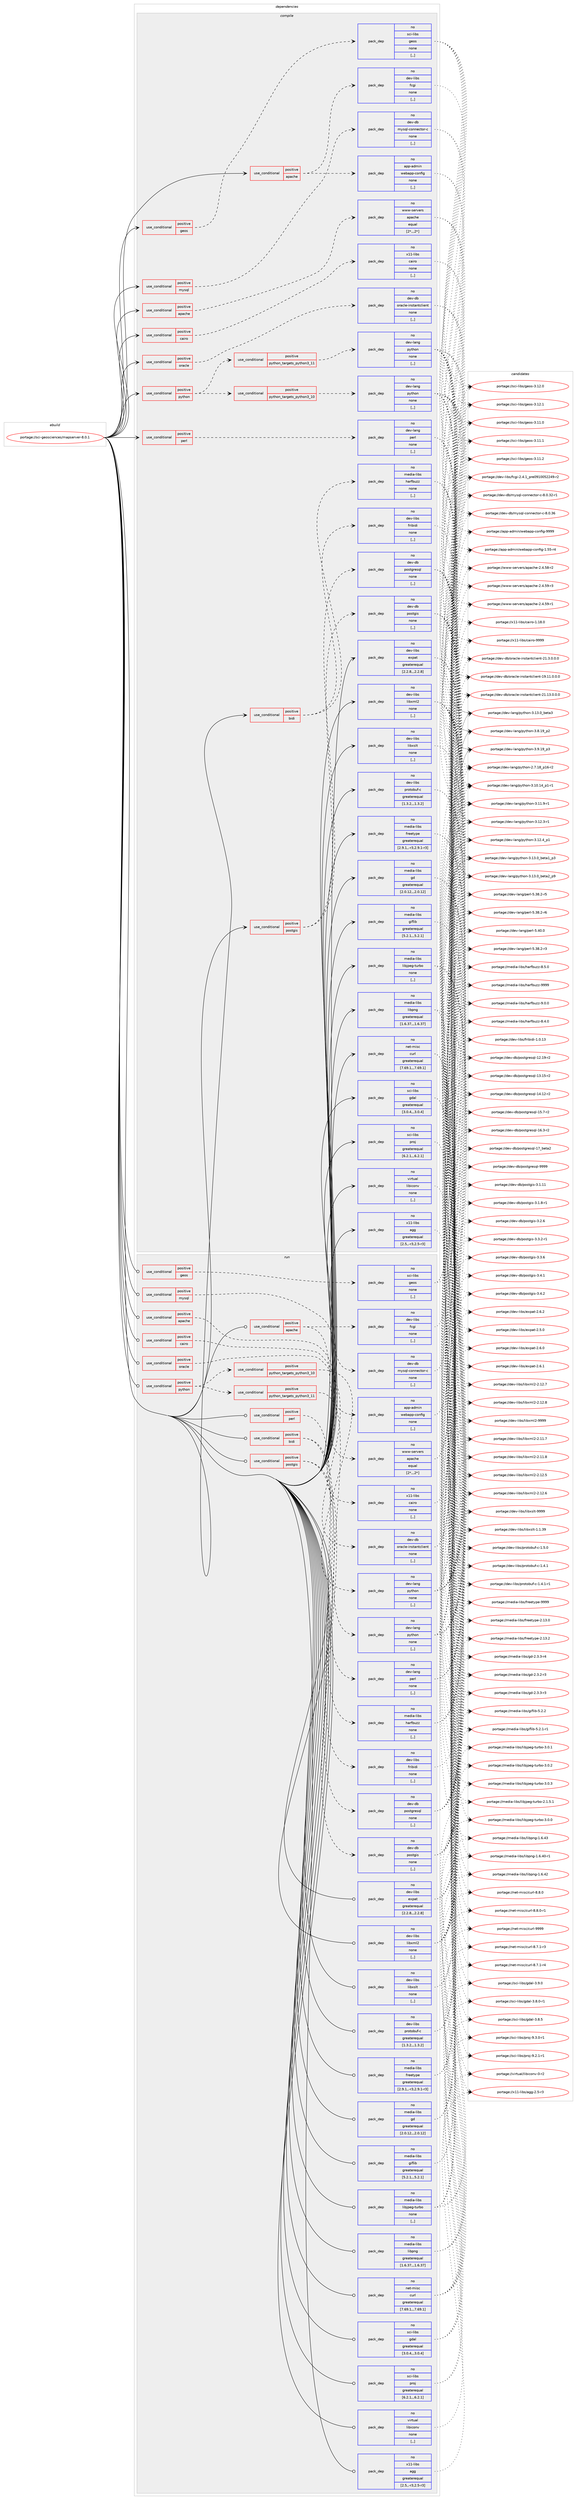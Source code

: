 digraph prolog {

# *************
# Graph options
# *************

newrank=true;
concentrate=true;
compound=true;
graph [rankdir=LR,fontname=Helvetica,fontsize=10,ranksep=1.5];#, ranksep=2.5, nodesep=0.2];
edge  [arrowhead=vee];
node  [fontname=Helvetica,fontsize=10];

# **********
# The ebuild
# **********

subgraph cluster_leftcol {
color=gray;
rank=same;
label=<<i>ebuild</i>>;
id [label="portage://sci-geosciences/mapserver-8.0.1", color=red, width=4, href="../sci-geosciences/mapserver-8.0.1.svg"];
}

# ****************
# The dependencies
# ****************

subgraph cluster_midcol {
color=gray;
label=<<i>dependencies</i>>;
subgraph cluster_compile {
fillcolor="#eeeeee";
style=filled;
label=<<i>compile</i>>;
subgraph cond102447 {
dependency388239 [label=<<TABLE BORDER="0" CELLBORDER="1" CELLSPACING="0" CELLPADDING="4"><TR><TD ROWSPAN="3" CELLPADDING="10">use_conditional</TD></TR><TR><TD>positive</TD></TR><TR><TD>apache</TD></TR></TABLE>>, shape=none, color=red];
subgraph pack283013 {
dependency388240 [label=<<TABLE BORDER="0" CELLBORDER="1" CELLSPACING="0" CELLPADDING="4" WIDTH="220"><TR><TD ROWSPAN="6" CELLPADDING="30">pack_dep</TD></TR><TR><TD WIDTH="110">no</TD></TR><TR><TD>app-admin</TD></TR><TR><TD>webapp-config</TD></TR><TR><TD>none</TD></TR><TR><TD>[,,]</TD></TR></TABLE>>, shape=none, color=blue];
}
dependency388239:e -> dependency388240:w [weight=20,style="dashed",arrowhead="vee"];
subgraph pack283014 {
dependency388241 [label=<<TABLE BORDER="0" CELLBORDER="1" CELLSPACING="0" CELLPADDING="4" WIDTH="220"><TR><TD ROWSPAN="6" CELLPADDING="30">pack_dep</TD></TR><TR><TD WIDTH="110">no</TD></TR><TR><TD>dev-libs</TD></TR><TR><TD>fcgi</TD></TR><TR><TD>none</TD></TR><TR><TD>[,,]</TD></TR></TABLE>>, shape=none, color=blue];
}
dependency388239:e -> dependency388241:w [weight=20,style="dashed",arrowhead="vee"];
}
id:e -> dependency388239:w [weight=20,style="solid",arrowhead="vee"];
subgraph cond102448 {
dependency388242 [label=<<TABLE BORDER="0" CELLBORDER="1" CELLSPACING="0" CELLPADDING="4"><TR><TD ROWSPAN="3" CELLPADDING="10">use_conditional</TD></TR><TR><TD>positive</TD></TR><TR><TD>apache</TD></TR></TABLE>>, shape=none, color=red];
subgraph pack283015 {
dependency388243 [label=<<TABLE BORDER="0" CELLBORDER="1" CELLSPACING="0" CELLPADDING="4" WIDTH="220"><TR><TD ROWSPAN="6" CELLPADDING="30">pack_dep</TD></TR><TR><TD WIDTH="110">no</TD></TR><TR><TD>www-servers</TD></TR><TR><TD>apache</TD></TR><TR><TD>equal</TD></TR><TR><TD>[2*,,,2*]</TD></TR></TABLE>>, shape=none, color=blue];
}
dependency388242:e -> dependency388243:w [weight=20,style="dashed",arrowhead="vee"];
}
id:e -> dependency388242:w [weight=20,style="solid",arrowhead="vee"];
subgraph cond102449 {
dependency388244 [label=<<TABLE BORDER="0" CELLBORDER="1" CELLSPACING="0" CELLPADDING="4"><TR><TD ROWSPAN="3" CELLPADDING="10">use_conditional</TD></TR><TR><TD>positive</TD></TR><TR><TD>bidi</TD></TR></TABLE>>, shape=none, color=red];
subgraph pack283016 {
dependency388245 [label=<<TABLE BORDER="0" CELLBORDER="1" CELLSPACING="0" CELLPADDING="4" WIDTH="220"><TR><TD ROWSPAN="6" CELLPADDING="30">pack_dep</TD></TR><TR><TD WIDTH="110">no</TD></TR><TR><TD>dev-libs</TD></TR><TR><TD>fribidi</TD></TR><TR><TD>none</TD></TR><TR><TD>[,,]</TD></TR></TABLE>>, shape=none, color=blue];
}
dependency388244:e -> dependency388245:w [weight=20,style="dashed",arrowhead="vee"];
subgraph pack283017 {
dependency388246 [label=<<TABLE BORDER="0" CELLBORDER="1" CELLSPACING="0" CELLPADDING="4" WIDTH="220"><TR><TD ROWSPAN="6" CELLPADDING="30">pack_dep</TD></TR><TR><TD WIDTH="110">no</TD></TR><TR><TD>media-libs</TD></TR><TR><TD>harfbuzz</TD></TR><TR><TD>none</TD></TR><TR><TD>[,,]</TD></TR></TABLE>>, shape=none, color=blue];
}
dependency388244:e -> dependency388246:w [weight=20,style="dashed",arrowhead="vee"];
}
id:e -> dependency388244:w [weight=20,style="solid",arrowhead="vee"];
subgraph cond102450 {
dependency388247 [label=<<TABLE BORDER="0" CELLBORDER="1" CELLSPACING="0" CELLPADDING="4"><TR><TD ROWSPAN="3" CELLPADDING="10">use_conditional</TD></TR><TR><TD>positive</TD></TR><TR><TD>cairo</TD></TR></TABLE>>, shape=none, color=red];
subgraph pack283018 {
dependency388248 [label=<<TABLE BORDER="0" CELLBORDER="1" CELLSPACING="0" CELLPADDING="4" WIDTH="220"><TR><TD ROWSPAN="6" CELLPADDING="30">pack_dep</TD></TR><TR><TD WIDTH="110">no</TD></TR><TR><TD>x11-libs</TD></TR><TR><TD>cairo</TD></TR><TR><TD>none</TD></TR><TR><TD>[,,]</TD></TR></TABLE>>, shape=none, color=blue];
}
dependency388247:e -> dependency388248:w [weight=20,style="dashed",arrowhead="vee"];
}
id:e -> dependency388247:w [weight=20,style="solid",arrowhead="vee"];
subgraph cond102451 {
dependency388249 [label=<<TABLE BORDER="0" CELLBORDER="1" CELLSPACING="0" CELLPADDING="4"><TR><TD ROWSPAN="3" CELLPADDING="10">use_conditional</TD></TR><TR><TD>positive</TD></TR><TR><TD>geos</TD></TR></TABLE>>, shape=none, color=red];
subgraph pack283019 {
dependency388250 [label=<<TABLE BORDER="0" CELLBORDER="1" CELLSPACING="0" CELLPADDING="4" WIDTH="220"><TR><TD ROWSPAN="6" CELLPADDING="30">pack_dep</TD></TR><TR><TD WIDTH="110">no</TD></TR><TR><TD>sci-libs</TD></TR><TR><TD>geos</TD></TR><TR><TD>none</TD></TR><TR><TD>[,,]</TD></TR></TABLE>>, shape=none, color=blue];
}
dependency388249:e -> dependency388250:w [weight=20,style="dashed",arrowhead="vee"];
}
id:e -> dependency388249:w [weight=20,style="solid",arrowhead="vee"];
subgraph cond102452 {
dependency388251 [label=<<TABLE BORDER="0" CELLBORDER="1" CELLSPACING="0" CELLPADDING="4"><TR><TD ROWSPAN="3" CELLPADDING="10">use_conditional</TD></TR><TR><TD>positive</TD></TR><TR><TD>mysql</TD></TR></TABLE>>, shape=none, color=red];
subgraph pack283020 {
dependency388252 [label=<<TABLE BORDER="0" CELLBORDER="1" CELLSPACING="0" CELLPADDING="4" WIDTH="220"><TR><TD ROWSPAN="6" CELLPADDING="30">pack_dep</TD></TR><TR><TD WIDTH="110">no</TD></TR><TR><TD>dev-db</TD></TR><TR><TD>mysql-connector-c</TD></TR><TR><TD>none</TD></TR><TR><TD>[,,]</TD></TR></TABLE>>, shape=none, color=blue];
}
dependency388251:e -> dependency388252:w [weight=20,style="dashed",arrowhead="vee"];
}
id:e -> dependency388251:w [weight=20,style="solid",arrowhead="vee"];
subgraph cond102453 {
dependency388253 [label=<<TABLE BORDER="0" CELLBORDER="1" CELLSPACING="0" CELLPADDING="4"><TR><TD ROWSPAN="3" CELLPADDING="10">use_conditional</TD></TR><TR><TD>positive</TD></TR><TR><TD>oracle</TD></TR></TABLE>>, shape=none, color=red];
subgraph pack283021 {
dependency388254 [label=<<TABLE BORDER="0" CELLBORDER="1" CELLSPACING="0" CELLPADDING="4" WIDTH="220"><TR><TD ROWSPAN="6" CELLPADDING="30">pack_dep</TD></TR><TR><TD WIDTH="110">no</TD></TR><TR><TD>dev-db</TD></TR><TR><TD>oracle-instantclient</TD></TR><TR><TD>none</TD></TR><TR><TD>[,,]</TD></TR></TABLE>>, shape=none, color=blue];
}
dependency388253:e -> dependency388254:w [weight=20,style="dashed",arrowhead="vee"];
}
id:e -> dependency388253:w [weight=20,style="solid",arrowhead="vee"];
subgraph cond102454 {
dependency388255 [label=<<TABLE BORDER="0" CELLBORDER="1" CELLSPACING="0" CELLPADDING="4"><TR><TD ROWSPAN="3" CELLPADDING="10">use_conditional</TD></TR><TR><TD>positive</TD></TR><TR><TD>perl</TD></TR></TABLE>>, shape=none, color=red];
subgraph pack283022 {
dependency388256 [label=<<TABLE BORDER="0" CELLBORDER="1" CELLSPACING="0" CELLPADDING="4" WIDTH="220"><TR><TD ROWSPAN="6" CELLPADDING="30">pack_dep</TD></TR><TR><TD WIDTH="110">no</TD></TR><TR><TD>dev-lang</TD></TR><TR><TD>perl</TD></TR><TR><TD>none</TD></TR><TR><TD>[,,]</TD></TR></TABLE>>, shape=none, color=blue];
}
dependency388255:e -> dependency388256:w [weight=20,style="dashed",arrowhead="vee"];
}
id:e -> dependency388255:w [weight=20,style="solid",arrowhead="vee"];
subgraph cond102455 {
dependency388257 [label=<<TABLE BORDER="0" CELLBORDER="1" CELLSPACING="0" CELLPADDING="4"><TR><TD ROWSPAN="3" CELLPADDING="10">use_conditional</TD></TR><TR><TD>positive</TD></TR><TR><TD>postgis</TD></TR></TABLE>>, shape=none, color=red];
subgraph pack283023 {
dependency388258 [label=<<TABLE BORDER="0" CELLBORDER="1" CELLSPACING="0" CELLPADDING="4" WIDTH="220"><TR><TD ROWSPAN="6" CELLPADDING="30">pack_dep</TD></TR><TR><TD WIDTH="110">no</TD></TR><TR><TD>dev-db</TD></TR><TR><TD>postgis</TD></TR><TR><TD>none</TD></TR><TR><TD>[,,]</TD></TR></TABLE>>, shape=none, color=blue];
}
dependency388257:e -> dependency388258:w [weight=20,style="dashed",arrowhead="vee"];
subgraph pack283024 {
dependency388259 [label=<<TABLE BORDER="0" CELLBORDER="1" CELLSPACING="0" CELLPADDING="4" WIDTH="220"><TR><TD ROWSPAN="6" CELLPADDING="30">pack_dep</TD></TR><TR><TD WIDTH="110">no</TD></TR><TR><TD>dev-db</TD></TR><TR><TD>postgresql</TD></TR><TR><TD>none</TD></TR><TR><TD>[,,]</TD></TR></TABLE>>, shape=none, color=blue];
}
dependency388257:e -> dependency388259:w [weight=20,style="dashed",arrowhead="vee"];
}
id:e -> dependency388257:w [weight=20,style="solid",arrowhead="vee"];
subgraph cond102456 {
dependency388260 [label=<<TABLE BORDER="0" CELLBORDER="1" CELLSPACING="0" CELLPADDING="4"><TR><TD ROWSPAN="3" CELLPADDING="10">use_conditional</TD></TR><TR><TD>positive</TD></TR><TR><TD>python</TD></TR></TABLE>>, shape=none, color=red];
subgraph cond102457 {
dependency388261 [label=<<TABLE BORDER="0" CELLBORDER="1" CELLSPACING="0" CELLPADDING="4"><TR><TD ROWSPAN="3" CELLPADDING="10">use_conditional</TD></TR><TR><TD>positive</TD></TR><TR><TD>python_targets_python3_10</TD></TR></TABLE>>, shape=none, color=red];
subgraph pack283025 {
dependency388262 [label=<<TABLE BORDER="0" CELLBORDER="1" CELLSPACING="0" CELLPADDING="4" WIDTH="220"><TR><TD ROWSPAN="6" CELLPADDING="30">pack_dep</TD></TR><TR><TD WIDTH="110">no</TD></TR><TR><TD>dev-lang</TD></TR><TR><TD>python</TD></TR><TR><TD>none</TD></TR><TR><TD>[,,]</TD></TR></TABLE>>, shape=none, color=blue];
}
dependency388261:e -> dependency388262:w [weight=20,style="dashed",arrowhead="vee"];
}
dependency388260:e -> dependency388261:w [weight=20,style="dashed",arrowhead="vee"];
subgraph cond102458 {
dependency388263 [label=<<TABLE BORDER="0" CELLBORDER="1" CELLSPACING="0" CELLPADDING="4"><TR><TD ROWSPAN="3" CELLPADDING="10">use_conditional</TD></TR><TR><TD>positive</TD></TR><TR><TD>python_targets_python3_11</TD></TR></TABLE>>, shape=none, color=red];
subgraph pack283026 {
dependency388264 [label=<<TABLE BORDER="0" CELLBORDER="1" CELLSPACING="0" CELLPADDING="4" WIDTH="220"><TR><TD ROWSPAN="6" CELLPADDING="30">pack_dep</TD></TR><TR><TD WIDTH="110">no</TD></TR><TR><TD>dev-lang</TD></TR><TR><TD>python</TD></TR><TR><TD>none</TD></TR><TR><TD>[,,]</TD></TR></TABLE>>, shape=none, color=blue];
}
dependency388263:e -> dependency388264:w [weight=20,style="dashed",arrowhead="vee"];
}
dependency388260:e -> dependency388263:w [weight=20,style="dashed",arrowhead="vee"];
}
id:e -> dependency388260:w [weight=20,style="solid",arrowhead="vee"];
subgraph pack283027 {
dependency388265 [label=<<TABLE BORDER="0" CELLBORDER="1" CELLSPACING="0" CELLPADDING="4" WIDTH="220"><TR><TD ROWSPAN="6" CELLPADDING="30">pack_dep</TD></TR><TR><TD WIDTH="110">no</TD></TR><TR><TD>dev-libs</TD></TR><TR><TD>expat</TD></TR><TR><TD>greaterequal</TD></TR><TR><TD>[2.2.8,,,2.2.8]</TD></TR></TABLE>>, shape=none, color=blue];
}
id:e -> dependency388265:w [weight=20,style="solid",arrowhead="vee"];
subgraph pack283028 {
dependency388266 [label=<<TABLE BORDER="0" CELLBORDER="1" CELLSPACING="0" CELLPADDING="4" WIDTH="220"><TR><TD ROWSPAN="6" CELLPADDING="30">pack_dep</TD></TR><TR><TD WIDTH="110">no</TD></TR><TR><TD>dev-libs</TD></TR><TR><TD>libxml2</TD></TR><TR><TD>none</TD></TR><TR><TD>[,,]</TD></TR></TABLE>>, shape=none, color=blue];
}
id:e -> dependency388266:w [weight=20,style="solid",arrowhead="vee"];
subgraph pack283029 {
dependency388267 [label=<<TABLE BORDER="0" CELLBORDER="1" CELLSPACING="0" CELLPADDING="4" WIDTH="220"><TR><TD ROWSPAN="6" CELLPADDING="30">pack_dep</TD></TR><TR><TD WIDTH="110">no</TD></TR><TR><TD>dev-libs</TD></TR><TR><TD>libxslt</TD></TR><TR><TD>none</TD></TR><TR><TD>[,,]</TD></TR></TABLE>>, shape=none, color=blue];
}
id:e -> dependency388267:w [weight=20,style="solid",arrowhead="vee"];
subgraph pack283030 {
dependency388268 [label=<<TABLE BORDER="0" CELLBORDER="1" CELLSPACING="0" CELLPADDING="4" WIDTH="220"><TR><TD ROWSPAN="6" CELLPADDING="30">pack_dep</TD></TR><TR><TD WIDTH="110">no</TD></TR><TR><TD>dev-libs</TD></TR><TR><TD>protobuf-c</TD></TR><TR><TD>greaterequal</TD></TR><TR><TD>[1.3.2,,,1.3.2]</TD></TR></TABLE>>, shape=none, color=blue];
}
id:e -> dependency388268:w [weight=20,style="solid",arrowhead="vee"];
subgraph pack283031 {
dependency388269 [label=<<TABLE BORDER="0" CELLBORDER="1" CELLSPACING="0" CELLPADDING="4" WIDTH="220"><TR><TD ROWSPAN="6" CELLPADDING="30">pack_dep</TD></TR><TR><TD WIDTH="110">no</TD></TR><TR><TD>media-libs</TD></TR><TR><TD>freetype</TD></TR><TR><TD>greaterequal</TD></TR><TR><TD>[2.9.1,,-r3,2.9.1-r3]</TD></TR></TABLE>>, shape=none, color=blue];
}
id:e -> dependency388269:w [weight=20,style="solid",arrowhead="vee"];
subgraph pack283032 {
dependency388270 [label=<<TABLE BORDER="0" CELLBORDER="1" CELLSPACING="0" CELLPADDING="4" WIDTH="220"><TR><TD ROWSPAN="6" CELLPADDING="30">pack_dep</TD></TR><TR><TD WIDTH="110">no</TD></TR><TR><TD>media-libs</TD></TR><TR><TD>gd</TD></TR><TR><TD>greaterequal</TD></TR><TR><TD>[2.0.12,,,2.0.12]</TD></TR></TABLE>>, shape=none, color=blue];
}
id:e -> dependency388270:w [weight=20,style="solid",arrowhead="vee"];
subgraph pack283033 {
dependency388271 [label=<<TABLE BORDER="0" CELLBORDER="1" CELLSPACING="0" CELLPADDING="4" WIDTH="220"><TR><TD ROWSPAN="6" CELLPADDING="30">pack_dep</TD></TR><TR><TD WIDTH="110">no</TD></TR><TR><TD>media-libs</TD></TR><TR><TD>giflib</TD></TR><TR><TD>greaterequal</TD></TR><TR><TD>[5.2.1,,,5.2.1]</TD></TR></TABLE>>, shape=none, color=blue];
}
id:e -> dependency388271:w [weight=20,style="solid",arrowhead="vee"];
subgraph pack283034 {
dependency388272 [label=<<TABLE BORDER="0" CELLBORDER="1" CELLSPACING="0" CELLPADDING="4" WIDTH="220"><TR><TD ROWSPAN="6" CELLPADDING="30">pack_dep</TD></TR><TR><TD WIDTH="110">no</TD></TR><TR><TD>media-libs</TD></TR><TR><TD>libjpeg-turbo</TD></TR><TR><TD>none</TD></TR><TR><TD>[,,]</TD></TR></TABLE>>, shape=none, color=blue];
}
id:e -> dependency388272:w [weight=20,style="solid",arrowhead="vee"];
subgraph pack283035 {
dependency388273 [label=<<TABLE BORDER="0" CELLBORDER="1" CELLSPACING="0" CELLPADDING="4" WIDTH="220"><TR><TD ROWSPAN="6" CELLPADDING="30">pack_dep</TD></TR><TR><TD WIDTH="110">no</TD></TR><TR><TD>media-libs</TD></TR><TR><TD>libpng</TD></TR><TR><TD>greaterequal</TD></TR><TR><TD>[1.6.37,,,1.6.37]</TD></TR></TABLE>>, shape=none, color=blue];
}
id:e -> dependency388273:w [weight=20,style="solid",arrowhead="vee"];
subgraph pack283036 {
dependency388274 [label=<<TABLE BORDER="0" CELLBORDER="1" CELLSPACING="0" CELLPADDING="4" WIDTH="220"><TR><TD ROWSPAN="6" CELLPADDING="30">pack_dep</TD></TR><TR><TD WIDTH="110">no</TD></TR><TR><TD>net-misc</TD></TR><TR><TD>curl</TD></TR><TR><TD>greaterequal</TD></TR><TR><TD>[7.69.1,,,7.69.1]</TD></TR></TABLE>>, shape=none, color=blue];
}
id:e -> dependency388274:w [weight=20,style="solid",arrowhead="vee"];
subgraph pack283037 {
dependency388275 [label=<<TABLE BORDER="0" CELLBORDER="1" CELLSPACING="0" CELLPADDING="4" WIDTH="220"><TR><TD ROWSPAN="6" CELLPADDING="30">pack_dep</TD></TR><TR><TD WIDTH="110">no</TD></TR><TR><TD>sci-libs</TD></TR><TR><TD>gdal</TD></TR><TR><TD>greaterequal</TD></TR><TR><TD>[3.0.4,,,3.0.4]</TD></TR></TABLE>>, shape=none, color=blue];
}
id:e -> dependency388275:w [weight=20,style="solid",arrowhead="vee"];
subgraph pack283038 {
dependency388276 [label=<<TABLE BORDER="0" CELLBORDER="1" CELLSPACING="0" CELLPADDING="4" WIDTH="220"><TR><TD ROWSPAN="6" CELLPADDING="30">pack_dep</TD></TR><TR><TD WIDTH="110">no</TD></TR><TR><TD>sci-libs</TD></TR><TR><TD>proj</TD></TR><TR><TD>greaterequal</TD></TR><TR><TD>[6.2.1,,,6.2.1]</TD></TR></TABLE>>, shape=none, color=blue];
}
id:e -> dependency388276:w [weight=20,style="solid",arrowhead="vee"];
subgraph pack283039 {
dependency388277 [label=<<TABLE BORDER="0" CELLBORDER="1" CELLSPACING="0" CELLPADDING="4" WIDTH="220"><TR><TD ROWSPAN="6" CELLPADDING="30">pack_dep</TD></TR><TR><TD WIDTH="110">no</TD></TR><TR><TD>virtual</TD></TR><TR><TD>libiconv</TD></TR><TR><TD>none</TD></TR><TR><TD>[,,]</TD></TR></TABLE>>, shape=none, color=blue];
}
id:e -> dependency388277:w [weight=20,style="solid",arrowhead="vee"];
subgraph pack283040 {
dependency388278 [label=<<TABLE BORDER="0" CELLBORDER="1" CELLSPACING="0" CELLPADDING="4" WIDTH="220"><TR><TD ROWSPAN="6" CELLPADDING="30">pack_dep</TD></TR><TR><TD WIDTH="110">no</TD></TR><TR><TD>x11-libs</TD></TR><TR><TD>agg</TD></TR><TR><TD>greaterequal</TD></TR><TR><TD>[2.5,,-r3,2.5-r3]</TD></TR></TABLE>>, shape=none, color=blue];
}
id:e -> dependency388278:w [weight=20,style="solid",arrowhead="vee"];
}
subgraph cluster_compileandrun {
fillcolor="#eeeeee";
style=filled;
label=<<i>compile and run</i>>;
}
subgraph cluster_run {
fillcolor="#eeeeee";
style=filled;
label=<<i>run</i>>;
subgraph cond102459 {
dependency388279 [label=<<TABLE BORDER="0" CELLBORDER="1" CELLSPACING="0" CELLPADDING="4"><TR><TD ROWSPAN="3" CELLPADDING="10">use_conditional</TD></TR><TR><TD>positive</TD></TR><TR><TD>apache</TD></TR></TABLE>>, shape=none, color=red];
subgraph pack283041 {
dependency388280 [label=<<TABLE BORDER="0" CELLBORDER="1" CELLSPACING="0" CELLPADDING="4" WIDTH="220"><TR><TD ROWSPAN="6" CELLPADDING="30">pack_dep</TD></TR><TR><TD WIDTH="110">no</TD></TR><TR><TD>app-admin</TD></TR><TR><TD>webapp-config</TD></TR><TR><TD>none</TD></TR><TR><TD>[,,]</TD></TR></TABLE>>, shape=none, color=blue];
}
dependency388279:e -> dependency388280:w [weight=20,style="dashed",arrowhead="vee"];
subgraph pack283042 {
dependency388281 [label=<<TABLE BORDER="0" CELLBORDER="1" CELLSPACING="0" CELLPADDING="4" WIDTH="220"><TR><TD ROWSPAN="6" CELLPADDING="30">pack_dep</TD></TR><TR><TD WIDTH="110">no</TD></TR><TR><TD>dev-libs</TD></TR><TR><TD>fcgi</TD></TR><TR><TD>none</TD></TR><TR><TD>[,,]</TD></TR></TABLE>>, shape=none, color=blue];
}
dependency388279:e -> dependency388281:w [weight=20,style="dashed",arrowhead="vee"];
}
id:e -> dependency388279:w [weight=20,style="solid",arrowhead="odot"];
subgraph cond102460 {
dependency388282 [label=<<TABLE BORDER="0" CELLBORDER="1" CELLSPACING="0" CELLPADDING="4"><TR><TD ROWSPAN="3" CELLPADDING="10">use_conditional</TD></TR><TR><TD>positive</TD></TR><TR><TD>apache</TD></TR></TABLE>>, shape=none, color=red];
subgraph pack283043 {
dependency388283 [label=<<TABLE BORDER="0" CELLBORDER="1" CELLSPACING="0" CELLPADDING="4" WIDTH="220"><TR><TD ROWSPAN="6" CELLPADDING="30">pack_dep</TD></TR><TR><TD WIDTH="110">no</TD></TR><TR><TD>www-servers</TD></TR><TR><TD>apache</TD></TR><TR><TD>equal</TD></TR><TR><TD>[2*,,,2*]</TD></TR></TABLE>>, shape=none, color=blue];
}
dependency388282:e -> dependency388283:w [weight=20,style="dashed",arrowhead="vee"];
}
id:e -> dependency388282:w [weight=20,style="solid",arrowhead="odot"];
subgraph cond102461 {
dependency388284 [label=<<TABLE BORDER="0" CELLBORDER="1" CELLSPACING="0" CELLPADDING="4"><TR><TD ROWSPAN="3" CELLPADDING="10">use_conditional</TD></TR><TR><TD>positive</TD></TR><TR><TD>bidi</TD></TR></TABLE>>, shape=none, color=red];
subgraph pack283044 {
dependency388285 [label=<<TABLE BORDER="0" CELLBORDER="1" CELLSPACING="0" CELLPADDING="4" WIDTH="220"><TR><TD ROWSPAN="6" CELLPADDING="30">pack_dep</TD></TR><TR><TD WIDTH="110">no</TD></TR><TR><TD>dev-libs</TD></TR><TR><TD>fribidi</TD></TR><TR><TD>none</TD></TR><TR><TD>[,,]</TD></TR></TABLE>>, shape=none, color=blue];
}
dependency388284:e -> dependency388285:w [weight=20,style="dashed",arrowhead="vee"];
subgraph pack283045 {
dependency388286 [label=<<TABLE BORDER="0" CELLBORDER="1" CELLSPACING="0" CELLPADDING="4" WIDTH="220"><TR><TD ROWSPAN="6" CELLPADDING="30">pack_dep</TD></TR><TR><TD WIDTH="110">no</TD></TR><TR><TD>media-libs</TD></TR><TR><TD>harfbuzz</TD></TR><TR><TD>none</TD></TR><TR><TD>[,,]</TD></TR></TABLE>>, shape=none, color=blue];
}
dependency388284:e -> dependency388286:w [weight=20,style="dashed",arrowhead="vee"];
}
id:e -> dependency388284:w [weight=20,style="solid",arrowhead="odot"];
subgraph cond102462 {
dependency388287 [label=<<TABLE BORDER="0" CELLBORDER="1" CELLSPACING="0" CELLPADDING="4"><TR><TD ROWSPAN="3" CELLPADDING="10">use_conditional</TD></TR><TR><TD>positive</TD></TR><TR><TD>cairo</TD></TR></TABLE>>, shape=none, color=red];
subgraph pack283046 {
dependency388288 [label=<<TABLE BORDER="0" CELLBORDER="1" CELLSPACING="0" CELLPADDING="4" WIDTH="220"><TR><TD ROWSPAN="6" CELLPADDING="30">pack_dep</TD></TR><TR><TD WIDTH="110">no</TD></TR><TR><TD>x11-libs</TD></TR><TR><TD>cairo</TD></TR><TR><TD>none</TD></TR><TR><TD>[,,]</TD></TR></TABLE>>, shape=none, color=blue];
}
dependency388287:e -> dependency388288:w [weight=20,style="dashed",arrowhead="vee"];
}
id:e -> dependency388287:w [weight=20,style="solid",arrowhead="odot"];
subgraph cond102463 {
dependency388289 [label=<<TABLE BORDER="0" CELLBORDER="1" CELLSPACING="0" CELLPADDING="4"><TR><TD ROWSPAN="3" CELLPADDING="10">use_conditional</TD></TR><TR><TD>positive</TD></TR><TR><TD>geos</TD></TR></TABLE>>, shape=none, color=red];
subgraph pack283047 {
dependency388290 [label=<<TABLE BORDER="0" CELLBORDER="1" CELLSPACING="0" CELLPADDING="4" WIDTH="220"><TR><TD ROWSPAN="6" CELLPADDING="30">pack_dep</TD></TR><TR><TD WIDTH="110">no</TD></TR><TR><TD>sci-libs</TD></TR><TR><TD>geos</TD></TR><TR><TD>none</TD></TR><TR><TD>[,,]</TD></TR></TABLE>>, shape=none, color=blue];
}
dependency388289:e -> dependency388290:w [weight=20,style="dashed",arrowhead="vee"];
}
id:e -> dependency388289:w [weight=20,style="solid",arrowhead="odot"];
subgraph cond102464 {
dependency388291 [label=<<TABLE BORDER="0" CELLBORDER="1" CELLSPACING="0" CELLPADDING="4"><TR><TD ROWSPAN="3" CELLPADDING="10">use_conditional</TD></TR><TR><TD>positive</TD></TR><TR><TD>mysql</TD></TR></TABLE>>, shape=none, color=red];
subgraph pack283048 {
dependency388292 [label=<<TABLE BORDER="0" CELLBORDER="1" CELLSPACING="0" CELLPADDING="4" WIDTH="220"><TR><TD ROWSPAN="6" CELLPADDING="30">pack_dep</TD></TR><TR><TD WIDTH="110">no</TD></TR><TR><TD>dev-db</TD></TR><TR><TD>mysql-connector-c</TD></TR><TR><TD>none</TD></TR><TR><TD>[,,]</TD></TR></TABLE>>, shape=none, color=blue];
}
dependency388291:e -> dependency388292:w [weight=20,style="dashed",arrowhead="vee"];
}
id:e -> dependency388291:w [weight=20,style="solid",arrowhead="odot"];
subgraph cond102465 {
dependency388293 [label=<<TABLE BORDER="0" CELLBORDER="1" CELLSPACING="0" CELLPADDING="4"><TR><TD ROWSPAN="3" CELLPADDING="10">use_conditional</TD></TR><TR><TD>positive</TD></TR><TR><TD>oracle</TD></TR></TABLE>>, shape=none, color=red];
subgraph pack283049 {
dependency388294 [label=<<TABLE BORDER="0" CELLBORDER="1" CELLSPACING="0" CELLPADDING="4" WIDTH="220"><TR><TD ROWSPAN="6" CELLPADDING="30">pack_dep</TD></TR><TR><TD WIDTH="110">no</TD></TR><TR><TD>dev-db</TD></TR><TR><TD>oracle-instantclient</TD></TR><TR><TD>none</TD></TR><TR><TD>[,,]</TD></TR></TABLE>>, shape=none, color=blue];
}
dependency388293:e -> dependency388294:w [weight=20,style="dashed",arrowhead="vee"];
}
id:e -> dependency388293:w [weight=20,style="solid",arrowhead="odot"];
subgraph cond102466 {
dependency388295 [label=<<TABLE BORDER="0" CELLBORDER="1" CELLSPACING="0" CELLPADDING="4"><TR><TD ROWSPAN="3" CELLPADDING="10">use_conditional</TD></TR><TR><TD>positive</TD></TR><TR><TD>perl</TD></TR></TABLE>>, shape=none, color=red];
subgraph pack283050 {
dependency388296 [label=<<TABLE BORDER="0" CELLBORDER="1" CELLSPACING="0" CELLPADDING="4" WIDTH="220"><TR><TD ROWSPAN="6" CELLPADDING="30">pack_dep</TD></TR><TR><TD WIDTH="110">no</TD></TR><TR><TD>dev-lang</TD></TR><TR><TD>perl</TD></TR><TR><TD>none</TD></TR><TR><TD>[,,]</TD></TR></TABLE>>, shape=none, color=blue];
}
dependency388295:e -> dependency388296:w [weight=20,style="dashed",arrowhead="vee"];
}
id:e -> dependency388295:w [weight=20,style="solid",arrowhead="odot"];
subgraph cond102467 {
dependency388297 [label=<<TABLE BORDER="0" CELLBORDER="1" CELLSPACING="0" CELLPADDING="4"><TR><TD ROWSPAN="3" CELLPADDING="10">use_conditional</TD></TR><TR><TD>positive</TD></TR><TR><TD>postgis</TD></TR></TABLE>>, shape=none, color=red];
subgraph pack283051 {
dependency388298 [label=<<TABLE BORDER="0" CELLBORDER="1" CELLSPACING="0" CELLPADDING="4" WIDTH="220"><TR><TD ROWSPAN="6" CELLPADDING="30">pack_dep</TD></TR><TR><TD WIDTH="110">no</TD></TR><TR><TD>dev-db</TD></TR><TR><TD>postgis</TD></TR><TR><TD>none</TD></TR><TR><TD>[,,]</TD></TR></TABLE>>, shape=none, color=blue];
}
dependency388297:e -> dependency388298:w [weight=20,style="dashed",arrowhead="vee"];
subgraph pack283052 {
dependency388299 [label=<<TABLE BORDER="0" CELLBORDER="1" CELLSPACING="0" CELLPADDING="4" WIDTH="220"><TR><TD ROWSPAN="6" CELLPADDING="30">pack_dep</TD></TR><TR><TD WIDTH="110">no</TD></TR><TR><TD>dev-db</TD></TR><TR><TD>postgresql</TD></TR><TR><TD>none</TD></TR><TR><TD>[,,]</TD></TR></TABLE>>, shape=none, color=blue];
}
dependency388297:e -> dependency388299:w [weight=20,style="dashed",arrowhead="vee"];
}
id:e -> dependency388297:w [weight=20,style="solid",arrowhead="odot"];
subgraph cond102468 {
dependency388300 [label=<<TABLE BORDER="0" CELLBORDER="1" CELLSPACING="0" CELLPADDING="4"><TR><TD ROWSPAN="3" CELLPADDING="10">use_conditional</TD></TR><TR><TD>positive</TD></TR><TR><TD>python</TD></TR></TABLE>>, shape=none, color=red];
subgraph cond102469 {
dependency388301 [label=<<TABLE BORDER="0" CELLBORDER="1" CELLSPACING="0" CELLPADDING="4"><TR><TD ROWSPAN="3" CELLPADDING="10">use_conditional</TD></TR><TR><TD>positive</TD></TR><TR><TD>python_targets_python3_10</TD></TR></TABLE>>, shape=none, color=red];
subgraph pack283053 {
dependency388302 [label=<<TABLE BORDER="0" CELLBORDER="1" CELLSPACING="0" CELLPADDING="4" WIDTH="220"><TR><TD ROWSPAN="6" CELLPADDING="30">pack_dep</TD></TR><TR><TD WIDTH="110">no</TD></TR><TR><TD>dev-lang</TD></TR><TR><TD>python</TD></TR><TR><TD>none</TD></TR><TR><TD>[,,]</TD></TR></TABLE>>, shape=none, color=blue];
}
dependency388301:e -> dependency388302:w [weight=20,style="dashed",arrowhead="vee"];
}
dependency388300:e -> dependency388301:w [weight=20,style="dashed",arrowhead="vee"];
subgraph cond102470 {
dependency388303 [label=<<TABLE BORDER="0" CELLBORDER="1" CELLSPACING="0" CELLPADDING="4"><TR><TD ROWSPAN="3" CELLPADDING="10">use_conditional</TD></TR><TR><TD>positive</TD></TR><TR><TD>python_targets_python3_11</TD></TR></TABLE>>, shape=none, color=red];
subgraph pack283054 {
dependency388304 [label=<<TABLE BORDER="0" CELLBORDER="1" CELLSPACING="0" CELLPADDING="4" WIDTH="220"><TR><TD ROWSPAN="6" CELLPADDING="30">pack_dep</TD></TR><TR><TD WIDTH="110">no</TD></TR><TR><TD>dev-lang</TD></TR><TR><TD>python</TD></TR><TR><TD>none</TD></TR><TR><TD>[,,]</TD></TR></TABLE>>, shape=none, color=blue];
}
dependency388303:e -> dependency388304:w [weight=20,style="dashed",arrowhead="vee"];
}
dependency388300:e -> dependency388303:w [weight=20,style="dashed",arrowhead="vee"];
}
id:e -> dependency388300:w [weight=20,style="solid",arrowhead="odot"];
subgraph pack283055 {
dependency388305 [label=<<TABLE BORDER="0" CELLBORDER="1" CELLSPACING="0" CELLPADDING="4" WIDTH="220"><TR><TD ROWSPAN="6" CELLPADDING="30">pack_dep</TD></TR><TR><TD WIDTH="110">no</TD></TR><TR><TD>dev-libs</TD></TR><TR><TD>expat</TD></TR><TR><TD>greaterequal</TD></TR><TR><TD>[2.2.8,,,2.2.8]</TD></TR></TABLE>>, shape=none, color=blue];
}
id:e -> dependency388305:w [weight=20,style="solid",arrowhead="odot"];
subgraph pack283056 {
dependency388306 [label=<<TABLE BORDER="0" CELLBORDER="1" CELLSPACING="0" CELLPADDING="4" WIDTH="220"><TR><TD ROWSPAN="6" CELLPADDING="30">pack_dep</TD></TR><TR><TD WIDTH="110">no</TD></TR><TR><TD>dev-libs</TD></TR><TR><TD>libxml2</TD></TR><TR><TD>none</TD></TR><TR><TD>[,,]</TD></TR></TABLE>>, shape=none, color=blue];
}
id:e -> dependency388306:w [weight=20,style="solid",arrowhead="odot"];
subgraph pack283057 {
dependency388307 [label=<<TABLE BORDER="0" CELLBORDER="1" CELLSPACING="0" CELLPADDING="4" WIDTH="220"><TR><TD ROWSPAN="6" CELLPADDING="30">pack_dep</TD></TR><TR><TD WIDTH="110">no</TD></TR><TR><TD>dev-libs</TD></TR><TR><TD>libxslt</TD></TR><TR><TD>none</TD></TR><TR><TD>[,,]</TD></TR></TABLE>>, shape=none, color=blue];
}
id:e -> dependency388307:w [weight=20,style="solid",arrowhead="odot"];
subgraph pack283058 {
dependency388308 [label=<<TABLE BORDER="0" CELLBORDER="1" CELLSPACING="0" CELLPADDING="4" WIDTH="220"><TR><TD ROWSPAN="6" CELLPADDING="30">pack_dep</TD></TR><TR><TD WIDTH="110">no</TD></TR><TR><TD>dev-libs</TD></TR><TR><TD>protobuf-c</TD></TR><TR><TD>greaterequal</TD></TR><TR><TD>[1.3.2,,,1.3.2]</TD></TR></TABLE>>, shape=none, color=blue];
}
id:e -> dependency388308:w [weight=20,style="solid",arrowhead="odot"];
subgraph pack283059 {
dependency388309 [label=<<TABLE BORDER="0" CELLBORDER="1" CELLSPACING="0" CELLPADDING="4" WIDTH="220"><TR><TD ROWSPAN="6" CELLPADDING="30">pack_dep</TD></TR><TR><TD WIDTH="110">no</TD></TR><TR><TD>media-libs</TD></TR><TR><TD>freetype</TD></TR><TR><TD>greaterequal</TD></TR><TR><TD>[2.9.1,,-r3,2.9.1-r3]</TD></TR></TABLE>>, shape=none, color=blue];
}
id:e -> dependency388309:w [weight=20,style="solid",arrowhead="odot"];
subgraph pack283060 {
dependency388310 [label=<<TABLE BORDER="0" CELLBORDER="1" CELLSPACING="0" CELLPADDING="4" WIDTH="220"><TR><TD ROWSPAN="6" CELLPADDING="30">pack_dep</TD></TR><TR><TD WIDTH="110">no</TD></TR><TR><TD>media-libs</TD></TR><TR><TD>gd</TD></TR><TR><TD>greaterequal</TD></TR><TR><TD>[2.0.12,,,2.0.12]</TD></TR></TABLE>>, shape=none, color=blue];
}
id:e -> dependency388310:w [weight=20,style="solid",arrowhead="odot"];
subgraph pack283061 {
dependency388311 [label=<<TABLE BORDER="0" CELLBORDER="1" CELLSPACING="0" CELLPADDING="4" WIDTH="220"><TR><TD ROWSPAN="6" CELLPADDING="30">pack_dep</TD></TR><TR><TD WIDTH="110">no</TD></TR><TR><TD>media-libs</TD></TR><TR><TD>giflib</TD></TR><TR><TD>greaterequal</TD></TR><TR><TD>[5.2.1,,,5.2.1]</TD></TR></TABLE>>, shape=none, color=blue];
}
id:e -> dependency388311:w [weight=20,style="solid",arrowhead="odot"];
subgraph pack283062 {
dependency388312 [label=<<TABLE BORDER="0" CELLBORDER="1" CELLSPACING="0" CELLPADDING="4" WIDTH="220"><TR><TD ROWSPAN="6" CELLPADDING="30">pack_dep</TD></TR><TR><TD WIDTH="110">no</TD></TR><TR><TD>media-libs</TD></TR><TR><TD>libjpeg-turbo</TD></TR><TR><TD>none</TD></TR><TR><TD>[,,]</TD></TR></TABLE>>, shape=none, color=blue];
}
id:e -> dependency388312:w [weight=20,style="solid",arrowhead="odot"];
subgraph pack283063 {
dependency388313 [label=<<TABLE BORDER="0" CELLBORDER="1" CELLSPACING="0" CELLPADDING="4" WIDTH="220"><TR><TD ROWSPAN="6" CELLPADDING="30">pack_dep</TD></TR><TR><TD WIDTH="110">no</TD></TR><TR><TD>media-libs</TD></TR><TR><TD>libpng</TD></TR><TR><TD>greaterequal</TD></TR><TR><TD>[1.6.37,,,1.6.37]</TD></TR></TABLE>>, shape=none, color=blue];
}
id:e -> dependency388313:w [weight=20,style="solid",arrowhead="odot"];
subgraph pack283064 {
dependency388314 [label=<<TABLE BORDER="0" CELLBORDER="1" CELLSPACING="0" CELLPADDING="4" WIDTH="220"><TR><TD ROWSPAN="6" CELLPADDING="30">pack_dep</TD></TR><TR><TD WIDTH="110">no</TD></TR><TR><TD>net-misc</TD></TR><TR><TD>curl</TD></TR><TR><TD>greaterequal</TD></TR><TR><TD>[7.69.1,,,7.69.1]</TD></TR></TABLE>>, shape=none, color=blue];
}
id:e -> dependency388314:w [weight=20,style="solid",arrowhead="odot"];
subgraph pack283065 {
dependency388315 [label=<<TABLE BORDER="0" CELLBORDER="1" CELLSPACING="0" CELLPADDING="4" WIDTH="220"><TR><TD ROWSPAN="6" CELLPADDING="30">pack_dep</TD></TR><TR><TD WIDTH="110">no</TD></TR><TR><TD>sci-libs</TD></TR><TR><TD>gdal</TD></TR><TR><TD>greaterequal</TD></TR><TR><TD>[3.0.4,,,3.0.4]</TD></TR></TABLE>>, shape=none, color=blue];
}
id:e -> dependency388315:w [weight=20,style="solid",arrowhead="odot"];
subgraph pack283066 {
dependency388316 [label=<<TABLE BORDER="0" CELLBORDER="1" CELLSPACING="0" CELLPADDING="4" WIDTH="220"><TR><TD ROWSPAN="6" CELLPADDING="30">pack_dep</TD></TR><TR><TD WIDTH="110">no</TD></TR><TR><TD>sci-libs</TD></TR><TR><TD>proj</TD></TR><TR><TD>greaterequal</TD></TR><TR><TD>[6.2.1,,,6.2.1]</TD></TR></TABLE>>, shape=none, color=blue];
}
id:e -> dependency388316:w [weight=20,style="solid",arrowhead="odot"];
subgraph pack283067 {
dependency388317 [label=<<TABLE BORDER="0" CELLBORDER="1" CELLSPACING="0" CELLPADDING="4" WIDTH="220"><TR><TD ROWSPAN="6" CELLPADDING="30">pack_dep</TD></TR><TR><TD WIDTH="110">no</TD></TR><TR><TD>virtual</TD></TR><TR><TD>libiconv</TD></TR><TR><TD>none</TD></TR><TR><TD>[,,]</TD></TR></TABLE>>, shape=none, color=blue];
}
id:e -> dependency388317:w [weight=20,style="solid",arrowhead="odot"];
subgraph pack283068 {
dependency388318 [label=<<TABLE BORDER="0" CELLBORDER="1" CELLSPACING="0" CELLPADDING="4" WIDTH="220"><TR><TD ROWSPAN="6" CELLPADDING="30">pack_dep</TD></TR><TR><TD WIDTH="110">no</TD></TR><TR><TD>x11-libs</TD></TR><TR><TD>agg</TD></TR><TR><TD>greaterequal</TD></TR><TR><TD>[2.5,,-r3,2.5-r3]</TD></TR></TABLE>>, shape=none, color=blue];
}
id:e -> dependency388318:w [weight=20,style="solid",arrowhead="odot"];
}
}

# **************
# The candidates
# **************

subgraph cluster_choices {
rank=same;
color=gray;
label=<<i>candidates</i>>;

subgraph choice283013 {
color=black;
nodesep=1;
choice971121124597100109105110471191019897112112459911111010210510345494653534511452 [label="portage://app-admin/webapp-config-1.55-r4", color=red, width=4,href="../app-admin/webapp-config-1.55-r4.svg"];
choice97112112459710010910511047119101989711211245991111101021051034557575757 [label="portage://app-admin/webapp-config-9999", color=red, width=4,href="../app-admin/webapp-config-9999.svg"];
dependency388240:e -> choice971121124597100109105110471191019897112112459911111010210510345494653534511452:w [style=dotted,weight="100"];
dependency388240:e -> choice97112112459710010910511047119101989711211245991111101021051034557575757:w [style=dotted,weight="100"];
}
subgraph choice283014 {
color=black;
nodesep=1;
choice1001011184510810598115471029910310545504652464995112114101485749484853505052574511450 [label="portage://dev-libs/fcgi-2.4.1_pre0910052249-r2", color=red, width=4,href="../dev-libs/fcgi-2.4.1_pre0910052249-r2.svg"];
dependency388241:e -> choice1001011184510810598115471029910310545504652464995112114101485749484853505052574511450:w [style=dotted,weight="100"];
}
subgraph choice283015 {
color=black;
nodesep=1;
choice1191191194511510111411810111411547971129799104101455046524653564511450 [label="portage://www-servers/apache-2.4.58-r2", color=red, width=4,href="../www-servers/apache-2.4.58-r2.svg"];
choice1191191194511510111411810111411547971129799104101455046524653574511449 [label="portage://www-servers/apache-2.4.59-r1", color=red, width=4,href="../www-servers/apache-2.4.59-r1.svg"];
choice1191191194511510111411810111411547971129799104101455046524653574511451 [label="portage://www-servers/apache-2.4.59-r3", color=red, width=4,href="../www-servers/apache-2.4.59-r3.svg"];
dependency388243:e -> choice1191191194511510111411810111411547971129799104101455046524653564511450:w [style=dotted,weight="100"];
dependency388243:e -> choice1191191194511510111411810111411547971129799104101455046524653574511449:w [style=dotted,weight="100"];
dependency388243:e -> choice1191191194511510111411810111411547971129799104101455046524653574511451:w [style=dotted,weight="100"];
}
subgraph choice283016 {
color=black;
nodesep=1;
choice1001011184510810598115471021141059810510010545494648464951 [label="portage://dev-libs/fribidi-1.0.13", color=red, width=4,href="../dev-libs/fribidi-1.0.13.svg"];
dependency388245:e -> choice1001011184510810598115471021141059810510010545494648464951:w [style=dotted,weight="100"];
}
subgraph choice283017 {
color=black;
nodesep=1;
choice109101100105974510810598115471049711410298117122122455646524648 [label="portage://media-libs/harfbuzz-8.4.0", color=red, width=4,href="../media-libs/harfbuzz-8.4.0.svg"];
choice109101100105974510810598115471049711410298117122122455646534648 [label="portage://media-libs/harfbuzz-8.5.0", color=red, width=4,href="../media-libs/harfbuzz-8.5.0.svg"];
choice109101100105974510810598115471049711410298117122122455746484648 [label="portage://media-libs/harfbuzz-9.0.0", color=red, width=4,href="../media-libs/harfbuzz-9.0.0.svg"];
choice1091011001059745108105981154710497114102981171221224557575757 [label="portage://media-libs/harfbuzz-9999", color=red, width=4,href="../media-libs/harfbuzz-9999.svg"];
dependency388246:e -> choice109101100105974510810598115471049711410298117122122455646524648:w [style=dotted,weight="100"];
dependency388246:e -> choice109101100105974510810598115471049711410298117122122455646534648:w [style=dotted,weight="100"];
dependency388246:e -> choice109101100105974510810598115471049711410298117122122455746484648:w [style=dotted,weight="100"];
dependency388246:e -> choice1091011001059745108105981154710497114102981171221224557575757:w [style=dotted,weight="100"];
}
subgraph choice283018 {
color=black;
nodesep=1;
choice1204949451081059811547999710511411145494649564648 [label="portage://x11-libs/cairo-1.18.0", color=red, width=4,href="../x11-libs/cairo-1.18.0.svg"];
choice120494945108105981154799971051141114557575757 [label="portage://x11-libs/cairo-9999", color=red, width=4,href="../x11-libs/cairo-9999.svg"];
dependency388248:e -> choice1204949451081059811547999710511411145494649564648:w [style=dotted,weight="100"];
dependency388248:e -> choice120494945108105981154799971051141114557575757:w [style=dotted,weight="100"];
}
subgraph choice283019 {
color=black;
nodesep=1;
choice1159910545108105981154710310111111545514649494648 [label="portage://sci-libs/geos-3.11.0", color=red, width=4,href="../sci-libs/geos-3.11.0.svg"];
choice1159910545108105981154710310111111545514649494649 [label="portage://sci-libs/geos-3.11.1", color=red, width=4,href="../sci-libs/geos-3.11.1.svg"];
choice1159910545108105981154710310111111545514649494650 [label="portage://sci-libs/geos-3.11.2", color=red, width=4,href="../sci-libs/geos-3.11.2.svg"];
choice1159910545108105981154710310111111545514649504648 [label="portage://sci-libs/geos-3.12.0", color=red, width=4,href="../sci-libs/geos-3.12.0.svg"];
choice1159910545108105981154710310111111545514649504649 [label="portage://sci-libs/geos-3.12.1", color=red, width=4,href="../sci-libs/geos-3.12.1.svg"];
dependency388250:e -> choice1159910545108105981154710310111111545514649494648:w [style=dotted,weight="100"];
dependency388250:e -> choice1159910545108105981154710310111111545514649494649:w [style=dotted,weight="100"];
dependency388250:e -> choice1159910545108105981154710310111111545514649494650:w [style=dotted,weight="100"];
dependency388250:e -> choice1159910545108105981154710310111111545514649504648:w [style=dotted,weight="100"];
dependency388250:e -> choice1159910545108105981154710310111111545514649504649:w [style=dotted,weight="100"];
}
subgraph choice283020 {
color=black;
nodesep=1;
choice1001011184510098471091211151131084599111110110101991161111144599455646484651504511449 [label="portage://dev-db/mysql-connector-c-8.0.32-r1", color=red, width=4,href="../dev-db/mysql-connector-c-8.0.32-r1.svg"];
choice100101118451009847109121115113108459911111011010199116111114459945564648465154 [label="portage://dev-db/mysql-connector-c-8.0.36", color=red, width=4,href="../dev-db/mysql-connector-c-8.0.36.svg"];
dependency388252:e -> choice1001011184510098471091211151131084599111110110101991161111144599455646484651504511449:w [style=dotted,weight="100"];
dependency388252:e -> choice100101118451009847109121115113108459911111011010199116111114459945564648465154:w [style=dotted,weight="100"];
}
subgraph choice283021 {
color=black;
nodesep=1;
choice1001011184510098471111149799108101451051101151169711011699108105101110116454957464949464846484648 [label="portage://dev-db/oracle-instantclient-19.11.0.0.0", color=red, width=4,href="../dev-db/oracle-instantclient-19.11.0.0.0.svg"];
choice1001011184510098471111149799108101451051101151169711011699108105101110116455049464951464846484648 [label="portage://dev-db/oracle-instantclient-21.13.0.0.0", color=red, width=4,href="../dev-db/oracle-instantclient-21.13.0.0.0.svg"];
choice10010111845100984711111497991081014510511011511697110116991081051011101164550494651464846484648 [label="portage://dev-db/oracle-instantclient-21.3.0.0.0", color=red, width=4,href="../dev-db/oracle-instantclient-21.3.0.0.0.svg"];
dependency388254:e -> choice1001011184510098471111149799108101451051101151169711011699108105101110116454957464949464846484648:w [style=dotted,weight="100"];
dependency388254:e -> choice1001011184510098471111149799108101451051101151169711011699108105101110116455049464951464846484648:w [style=dotted,weight="100"];
dependency388254:e -> choice10010111845100984711111497991081014510511011511697110116991081051011101164550494651464846484648:w [style=dotted,weight="100"];
}
subgraph choice283022 {
color=black;
nodesep=1;
choice100101118451089711010347112101114108455346515646504511451 [label="portage://dev-lang/perl-5.38.2-r3", color=red, width=4,href="../dev-lang/perl-5.38.2-r3.svg"];
choice100101118451089711010347112101114108455346515646504511453 [label="portage://dev-lang/perl-5.38.2-r5", color=red, width=4,href="../dev-lang/perl-5.38.2-r5.svg"];
choice100101118451089711010347112101114108455346515646504511454 [label="portage://dev-lang/perl-5.38.2-r6", color=red, width=4,href="../dev-lang/perl-5.38.2-r6.svg"];
choice10010111845108971101034711210111410845534652484648 [label="portage://dev-lang/perl-5.40.0", color=red, width=4,href="../dev-lang/perl-5.40.0.svg"];
dependency388256:e -> choice100101118451089711010347112101114108455346515646504511451:w [style=dotted,weight="100"];
dependency388256:e -> choice100101118451089711010347112101114108455346515646504511453:w [style=dotted,weight="100"];
dependency388256:e -> choice100101118451089711010347112101114108455346515646504511454:w [style=dotted,weight="100"];
dependency388256:e -> choice10010111845108971101034711210111410845534652484648:w [style=dotted,weight="100"];
}
subgraph choice283023 {
color=black;
nodesep=1;
choice10010111845100984711211111511610310511545514649464949 [label="portage://dev-db/postgis-3.1.11", color=red, width=4,href="../dev-db/postgis-3.1.11.svg"];
choice1001011184510098471121111151161031051154551464946564511449 [label="portage://dev-db/postgis-3.1.8-r1", color=red, width=4,href="../dev-db/postgis-3.1.8-r1.svg"];
choice100101118451009847112111115116103105115455146504654 [label="portage://dev-db/postgis-3.2.6", color=red, width=4,href="../dev-db/postgis-3.2.6.svg"];
choice1001011184510098471121111151161031051154551465146504511449 [label="portage://dev-db/postgis-3.3.2-r1", color=red, width=4,href="../dev-db/postgis-3.3.2-r1.svg"];
choice100101118451009847112111115116103105115455146514654 [label="portage://dev-db/postgis-3.3.6", color=red, width=4,href="../dev-db/postgis-3.3.6.svg"];
choice100101118451009847112111115116103105115455146524649 [label="portage://dev-db/postgis-3.4.1", color=red, width=4,href="../dev-db/postgis-3.4.1.svg"];
choice100101118451009847112111115116103105115455146524650 [label="portage://dev-db/postgis-3.4.2", color=red, width=4,href="../dev-db/postgis-3.4.2.svg"];
dependency388258:e -> choice10010111845100984711211111511610310511545514649464949:w [style=dotted,weight="100"];
dependency388258:e -> choice1001011184510098471121111151161031051154551464946564511449:w [style=dotted,weight="100"];
dependency388258:e -> choice100101118451009847112111115116103105115455146504654:w [style=dotted,weight="100"];
dependency388258:e -> choice1001011184510098471121111151161031051154551465146504511449:w [style=dotted,weight="100"];
dependency388258:e -> choice100101118451009847112111115116103105115455146514654:w [style=dotted,weight="100"];
dependency388258:e -> choice100101118451009847112111115116103105115455146524649:w [style=dotted,weight="100"];
dependency388258:e -> choice100101118451009847112111115116103105115455146524650:w [style=dotted,weight="100"];
}
subgraph choice283024 {
color=black;
nodesep=1;
choice1001011184510098471121111151161031141011151131084549504649574511450 [label="portage://dev-db/postgresql-12.19-r2", color=red, width=4,href="../dev-db/postgresql-12.19-r2.svg"];
choice1001011184510098471121111151161031141011151131084549514649534511450 [label="portage://dev-db/postgresql-13.15-r2", color=red, width=4,href="../dev-db/postgresql-13.15-r2.svg"];
choice1001011184510098471121111151161031141011151131084549524649504511450 [label="portage://dev-db/postgresql-14.12-r2", color=red, width=4,href="../dev-db/postgresql-14.12-r2.svg"];
choice10010111845100984711211111511610311410111511310845495346554511450 [label="portage://dev-db/postgresql-15.7-r2", color=red, width=4,href="../dev-db/postgresql-15.7-r2.svg"];
choice10010111845100984711211111511610311410111511310845495446514511450 [label="portage://dev-db/postgresql-16.3-r2", color=red, width=4,href="../dev-db/postgresql-16.3-r2.svg"];
choice10010111845100984711211111511610311410111511310845495595981011169750 [label="portage://dev-db/postgresql-17_beta2", color=red, width=4,href="../dev-db/postgresql-17_beta2.svg"];
choice1001011184510098471121111151161031141011151131084557575757 [label="portage://dev-db/postgresql-9999", color=red, width=4,href="../dev-db/postgresql-9999.svg"];
dependency388259:e -> choice1001011184510098471121111151161031141011151131084549504649574511450:w [style=dotted,weight="100"];
dependency388259:e -> choice1001011184510098471121111151161031141011151131084549514649534511450:w [style=dotted,weight="100"];
dependency388259:e -> choice1001011184510098471121111151161031141011151131084549524649504511450:w [style=dotted,weight="100"];
dependency388259:e -> choice10010111845100984711211111511610311410111511310845495346554511450:w [style=dotted,weight="100"];
dependency388259:e -> choice10010111845100984711211111511610311410111511310845495446514511450:w [style=dotted,weight="100"];
dependency388259:e -> choice10010111845100984711211111511610311410111511310845495595981011169750:w [style=dotted,weight="100"];
dependency388259:e -> choice1001011184510098471121111151161031141011151131084557575757:w [style=dotted,weight="100"];
}
subgraph choice283025 {
color=black;
nodesep=1;
choice100101118451089711010347112121116104111110455046554649569511249544511450 [label="portage://dev-lang/python-2.7.18_p16-r2", color=red, width=4,href="../dev-lang/python-2.7.18_p16-r2.svg"];
choice100101118451089711010347112121116104111110455146494846495295112494511449 [label="portage://dev-lang/python-3.10.14_p1-r1", color=red, width=4,href="../dev-lang/python-3.10.14_p1-r1.svg"];
choice100101118451089711010347112121116104111110455146494946574511449 [label="portage://dev-lang/python-3.11.9-r1", color=red, width=4,href="../dev-lang/python-3.11.9-r1.svg"];
choice100101118451089711010347112121116104111110455146495046514511449 [label="portage://dev-lang/python-3.12.3-r1", color=red, width=4,href="../dev-lang/python-3.12.3-r1.svg"];
choice100101118451089711010347112121116104111110455146495046529511249 [label="portage://dev-lang/python-3.12.4_p1", color=red, width=4,href="../dev-lang/python-3.12.4_p1.svg"];
choice10010111845108971101034711212111610411111045514649514648959810111697499511251 [label="portage://dev-lang/python-3.13.0_beta1_p3", color=red, width=4,href="../dev-lang/python-3.13.0_beta1_p3.svg"];
choice10010111845108971101034711212111610411111045514649514648959810111697509511257 [label="portage://dev-lang/python-3.13.0_beta2_p9", color=red, width=4,href="../dev-lang/python-3.13.0_beta2_p9.svg"];
choice1001011184510897110103471121211161041111104551464951464895981011169751 [label="portage://dev-lang/python-3.13.0_beta3", color=red, width=4,href="../dev-lang/python-3.13.0_beta3.svg"];
choice100101118451089711010347112121116104111110455146564649579511250 [label="portage://dev-lang/python-3.8.19_p2", color=red, width=4,href="../dev-lang/python-3.8.19_p2.svg"];
choice100101118451089711010347112121116104111110455146574649579511251 [label="portage://dev-lang/python-3.9.19_p3", color=red, width=4,href="../dev-lang/python-3.9.19_p3.svg"];
dependency388262:e -> choice100101118451089711010347112121116104111110455046554649569511249544511450:w [style=dotted,weight="100"];
dependency388262:e -> choice100101118451089711010347112121116104111110455146494846495295112494511449:w [style=dotted,weight="100"];
dependency388262:e -> choice100101118451089711010347112121116104111110455146494946574511449:w [style=dotted,weight="100"];
dependency388262:e -> choice100101118451089711010347112121116104111110455146495046514511449:w [style=dotted,weight="100"];
dependency388262:e -> choice100101118451089711010347112121116104111110455146495046529511249:w [style=dotted,weight="100"];
dependency388262:e -> choice10010111845108971101034711212111610411111045514649514648959810111697499511251:w [style=dotted,weight="100"];
dependency388262:e -> choice10010111845108971101034711212111610411111045514649514648959810111697509511257:w [style=dotted,weight="100"];
dependency388262:e -> choice1001011184510897110103471121211161041111104551464951464895981011169751:w [style=dotted,weight="100"];
dependency388262:e -> choice100101118451089711010347112121116104111110455146564649579511250:w [style=dotted,weight="100"];
dependency388262:e -> choice100101118451089711010347112121116104111110455146574649579511251:w [style=dotted,weight="100"];
}
subgraph choice283026 {
color=black;
nodesep=1;
choice100101118451089711010347112121116104111110455046554649569511249544511450 [label="portage://dev-lang/python-2.7.18_p16-r2", color=red, width=4,href="../dev-lang/python-2.7.18_p16-r2.svg"];
choice100101118451089711010347112121116104111110455146494846495295112494511449 [label="portage://dev-lang/python-3.10.14_p1-r1", color=red, width=4,href="../dev-lang/python-3.10.14_p1-r1.svg"];
choice100101118451089711010347112121116104111110455146494946574511449 [label="portage://dev-lang/python-3.11.9-r1", color=red, width=4,href="../dev-lang/python-3.11.9-r1.svg"];
choice100101118451089711010347112121116104111110455146495046514511449 [label="portage://dev-lang/python-3.12.3-r1", color=red, width=4,href="../dev-lang/python-3.12.3-r1.svg"];
choice100101118451089711010347112121116104111110455146495046529511249 [label="portage://dev-lang/python-3.12.4_p1", color=red, width=4,href="../dev-lang/python-3.12.4_p1.svg"];
choice10010111845108971101034711212111610411111045514649514648959810111697499511251 [label="portage://dev-lang/python-3.13.0_beta1_p3", color=red, width=4,href="../dev-lang/python-3.13.0_beta1_p3.svg"];
choice10010111845108971101034711212111610411111045514649514648959810111697509511257 [label="portage://dev-lang/python-3.13.0_beta2_p9", color=red, width=4,href="../dev-lang/python-3.13.0_beta2_p9.svg"];
choice1001011184510897110103471121211161041111104551464951464895981011169751 [label="portage://dev-lang/python-3.13.0_beta3", color=red, width=4,href="../dev-lang/python-3.13.0_beta3.svg"];
choice100101118451089711010347112121116104111110455146564649579511250 [label="portage://dev-lang/python-3.8.19_p2", color=red, width=4,href="../dev-lang/python-3.8.19_p2.svg"];
choice100101118451089711010347112121116104111110455146574649579511251 [label="portage://dev-lang/python-3.9.19_p3", color=red, width=4,href="../dev-lang/python-3.9.19_p3.svg"];
dependency388264:e -> choice100101118451089711010347112121116104111110455046554649569511249544511450:w [style=dotted,weight="100"];
dependency388264:e -> choice100101118451089711010347112121116104111110455146494846495295112494511449:w [style=dotted,weight="100"];
dependency388264:e -> choice100101118451089711010347112121116104111110455146494946574511449:w [style=dotted,weight="100"];
dependency388264:e -> choice100101118451089711010347112121116104111110455146495046514511449:w [style=dotted,weight="100"];
dependency388264:e -> choice100101118451089711010347112121116104111110455146495046529511249:w [style=dotted,weight="100"];
dependency388264:e -> choice10010111845108971101034711212111610411111045514649514648959810111697499511251:w [style=dotted,weight="100"];
dependency388264:e -> choice10010111845108971101034711212111610411111045514649514648959810111697509511257:w [style=dotted,weight="100"];
dependency388264:e -> choice1001011184510897110103471121211161041111104551464951464895981011169751:w [style=dotted,weight="100"];
dependency388264:e -> choice100101118451089711010347112121116104111110455146564649579511250:w [style=dotted,weight="100"];
dependency388264:e -> choice100101118451089711010347112121116104111110455146574649579511251:w [style=dotted,weight="100"];
}
subgraph choice283027 {
color=black;
nodesep=1;
choice10010111845108105981154710112011297116455046534648 [label="portage://dev-libs/expat-2.5.0", color=red, width=4,href="../dev-libs/expat-2.5.0.svg"];
choice10010111845108105981154710112011297116455046544648 [label="portage://dev-libs/expat-2.6.0", color=red, width=4,href="../dev-libs/expat-2.6.0.svg"];
choice10010111845108105981154710112011297116455046544649 [label="portage://dev-libs/expat-2.6.1", color=red, width=4,href="../dev-libs/expat-2.6.1.svg"];
choice10010111845108105981154710112011297116455046544650 [label="portage://dev-libs/expat-2.6.2", color=red, width=4,href="../dev-libs/expat-2.6.2.svg"];
dependency388265:e -> choice10010111845108105981154710112011297116455046534648:w [style=dotted,weight="100"];
dependency388265:e -> choice10010111845108105981154710112011297116455046544648:w [style=dotted,weight="100"];
dependency388265:e -> choice10010111845108105981154710112011297116455046544649:w [style=dotted,weight="100"];
dependency388265:e -> choice10010111845108105981154710112011297116455046544650:w [style=dotted,weight="100"];
}
subgraph choice283028 {
color=black;
nodesep=1;
choice100101118451081059811547108105981201091085045504649494655 [label="portage://dev-libs/libxml2-2.11.7", color=red, width=4,href="../dev-libs/libxml2-2.11.7.svg"];
choice100101118451081059811547108105981201091085045504649494656 [label="portage://dev-libs/libxml2-2.11.8", color=red, width=4,href="../dev-libs/libxml2-2.11.8.svg"];
choice100101118451081059811547108105981201091085045504649504653 [label="portage://dev-libs/libxml2-2.12.5", color=red, width=4,href="../dev-libs/libxml2-2.12.5.svg"];
choice100101118451081059811547108105981201091085045504649504654 [label="portage://dev-libs/libxml2-2.12.6", color=red, width=4,href="../dev-libs/libxml2-2.12.6.svg"];
choice100101118451081059811547108105981201091085045504649504655 [label="portage://dev-libs/libxml2-2.12.7", color=red, width=4,href="../dev-libs/libxml2-2.12.7.svg"];
choice100101118451081059811547108105981201091085045504649504656 [label="portage://dev-libs/libxml2-2.12.8", color=red, width=4,href="../dev-libs/libxml2-2.12.8.svg"];
choice10010111845108105981154710810598120109108504557575757 [label="portage://dev-libs/libxml2-9999", color=red, width=4,href="../dev-libs/libxml2-9999.svg"];
dependency388266:e -> choice100101118451081059811547108105981201091085045504649494655:w [style=dotted,weight="100"];
dependency388266:e -> choice100101118451081059811547108105981201091085045504649494656:w [style=dotted,weight="100"];
dependency388266:e -> choice100101118451081059811547108105981201091085045504649504653:w [style=dotted,weight="100"];
dependency388266:e -> choice100101118451081059811547108105981201091085045504649504654:w [style=dotted,weight="100"];
dependency388266:e -> choice100101118451081059811547108105981201091085045504649504655:w [style=dotted,weight="100"];
dependency388266:e -> choice100101118451081059811547108105981201091085045504649504656:w [style=dotted,weight="100"];
dependency388266:e -> choice10010111845108105981154710810598120109108504557575757:w [style=dotted,weight="100"];
}
subgraph choice283029 {
color=black;
nodesep=1;
choice1001011184510810598115471081059812011510811645494649465157 [label="portage://dev-libs/libxslt-1.1.39", color=red, width=4,href="../dev-libs/libxslt-1.1.39.svg"];
choice100101118451081059811547108105981201151081164557575757 [label="portage://dev-libs/libxslt-9999", color=red, width=4,href="../dev-libs/libxslt-9999.svg"];
dependency388267:e -> choice1001011184510810598115471081059812011510811645494649465157:w [style=dotted,weight="100"];
dependency388267:e -> choice100101118451081059811547108105981201151081164557575757:w [style=dotted,weight="100"];
}
subgraph choice283030 {
color=black;
nodesep=1;
choice100101118451081059811547112114111116111981171024599454946524649 [label="portage://dev-libs/protobuf-c-1.4.1", color=red, width=4,href="../dev-libs/protobuf-c-1.4.1.svg"];
choice1001011184510810598115471121141111161119811710245994549465246494511449 [label="portage://dev-libs/protobuf-c-1.4.1-r1", color=red, width=4,href="../dev-libs/protobuf-c-1.4.1-r1.svg"];
choice100101118451081059811547112114111116111981171024599454946534648 [label="portage://dev-libs/protobuf-c-1.5.0", color=red, width=4,href="../dev-libs/protobuf-c-1.5.0.svg"];
dependency388268:e -> choice100101118451081059811547112114111116111981171024599454946524649:w [style=dotted,weight="100"];
dependency388268:e -> choice1001011184510810598115471121141111161119811710245994549465246494511449:w [style=dotted,weight="100"];
dependency388268:e -> choice100101118451081059811547112114111116111981171024599454946534648:w [style=dotted,weight="100"];
}
subgraph choice283031 {
color=black;
nodesep=1;
choice1091011001059745108105981154710211410110111612111210145504649514648 [label="portage://media-libs/freetype-2.13.0", color=red, width=4,href="../media-libs/freetype-2.13.0.svg"];
choice1091011001059745108105981154710211410110111612111210145504649514650 [label="portage://media-libs/freetype-2.13.2", color=red, width=4,href="../media-libs/freetype-2.13.2.svg"];
choice109101100105974510810598115471021141011011161211121014557575757 [label="portage://media-libs/freetype-9999", color=red, width=4,href="../media-libs/freetype-9999.svg"];
dependency388269:e -> choice1091011001059745108105981154710211410110111612111210145504649514648:w [style=dotted,weight="100"];
dependency388269:e -> choice1091011001059745108105981154710211410110111612111210145504649514650:w [style=dotted,weight="100"];
dependency388269:e -> choice109101100105974510810598115471021141011011161211121014557575757:w [style=dotted,weight="100"];
}
subgraph choice283032 {
color=black;
nodesep=1;
choice109101100105974510810598115471031004550465146504511451 [label="portage://media-libs/gd-2.3.2-r3", color=red, width=4,href="../media-libs/gd-2.3.2-r3.svg"];
choice109101100105974510810598115471031004550465146514511451 [label="portage://media-libs/gd-2.3.3-r3", color=red, width=4,href="../media-libs/gd-2.3.3-r3.svg"];
choice109101100105974510810598115471031004550465146514511452 [label="portage://media-libs/gd-2.3.3-r4", color=red, width=4,href="../media-libs/gd-2.3.3-r4.svg"];
dependency388270:e -> choice109101100105974510810598115471031004550465146504511451:w [style=dotted,weight="100"];
dependency388270:e -> choice109101100105974510810598115471031004550465146514511451:w [style=dotted,weight="100"];
dependency388270:e -> choice109101100105974510810598115471031004550465146514511452:w [style=dotted,weight="100"];
}
subgraph choice283033 {
color=black;
nodesep=1;
choice10910110010597451081059811547103105102108105984553465046494511449 [label="portage://media-libs/giflib-5.2.1-r1", color=red, width=4,href="../media-libs/giflib-5.2.1-r1.svg"];
choice1091011001059745108105981154710310510210810598455346504650 [label="portage://media-libs/giflib-5.2.2", color=red, width=4,href="../media-libs/giflib-5.2.2.svg"];
dependency388271:e -> choice10910110010597451081059811547103105102108105984553465046494511449:w [style=dotted,weight="100"];
dependency388271:e -> choice1091011001059745108105981154710310510210810598455346504650:w [style=dotted,weight="100"];
}
subgraph choice283034 {
color=black;
nodesep=1;
choice109101100105974510810598115471081059810611210110345116117114981114550464946534649 [label="portage://media-libs/libjpeg-turbo-2.1.5.1", color=red, width=4,href="../media-libs/libjpeg-turbo-2.1.5.1.svg"];
choice10910110010597451081059811547108105981061121011034511611711498111455146484648 [label="portage://media-libs/libjpeg-turbo-3.0.0", color=red, width=4,href="../media-libs/libjpeg-turbo-3.0.0.svg"];
choice10910110010597451081059811547108105981061121011034511611711498111455146484649 [label="portage://media-libs/libjpeg-turbo-3.0.1", color=red, width=4,href="../media-libs/libjpeg-turbo-3.0.1.svg"];
choice10910110010597451081059811547108105981061121011034511611711498111455146484650 [label="portage://media-libs/libjpeg-turbo-3.0.2", color=red, width=4,href="../media-libs/libjpeg-turbo-3.0.2.svg"];
choice10910110010597451081059811547108105981061121011034511611711498111455146484651 [label="portage://media-libs/libjpeg-turbo-3.0.3", color=red, width=4,href="../media-libs/libjpeg-turbo-3.0.3.svg"];
dependency388272:e -> choice109101100105974510810598115471081059810611210110345116117114981114550464946534649:w [style=dotted,weight="100"];
dependency388272:e -> choice10910110010597451081059811547108105981061121011034511611711498111455146484648:w [style=dotted,weight="100"];
dependency388272:e -> choice10910110010597451081059811547108105981061121011034511611711498111455146484649:w [style=dotted,weight="100"];
dependency388272:e -> choice10910110010597451081059811547108105981061121011034511611711498111455146484650:w [style=dotted,weight="100"];
dependency388272:e -> choice10910110010597451081059811547108105981061121011034511611711498111455146484651:w [style=dotted,weight="100"];
}
subgraph choice283035 {
color=black;
nodesep=1;
choice1091011001059745108105981154710810598112110103454946544652484511449 [label="portage://media-libs/libpng-1.6.40-r1", color=red, width=4,href="../media-libs/libpng-1.6.40-r1.svg"];
choice109101100105974510810598115471081059811211010345494654465250 [label="portage://media-libs/libpng-1.6.42", color=red, width=4,href="../media-libs/libpng-1.6.42.svg"];
choice109101100105974510810598115471081059811211010345494654465251 [label="portage://media-libs/libpng-1.6.43", color=red, width=4,href="../media-libs/libpng-1.6.43.svg"];
dependency388273:e -> choice1091011001059745108105981154710810598112110103454946544652484511449:w [style=dotted,weight="100"];
dependency388273:e -> choice109101100105974510810598115471081059811211010345494654465250:w [style=dotted,weight="100"];
dependency388273:e -> choice109101100105974510810598115471081059811211010345494654465251:w [style=dotted,weight="100"];
}
subgraph choice283036 {
color=black;
nodesep=1;
choice110101116451091051159947991171141084556465546494511451 [label="portage://net-misc/curl-8.7.1-r3", color=red, width=4,href="../net-misc/curl-8.7.1-r3.svg"];
choice110101116451091051159947991171141084556465546494511452 [label="portage://net-misc/curl-8.7.1-r4", color=red, width=4,href="../net-misc/curl-8.7.1-r4.svg"];
choice11010111645109105115994799117114108455646564648 [label="portage://net-misc/curl-8.8.0", color=red, width=4,href="../net-misc/curl-8.8.0.svg"];
choice110101116451091051159947991171141084556465646484511449 [label="portage://net-misc/curl-8.8.0-r1", color=red, width=4,href="../net-misc/curl-8.8.0-r1.svg"];
choice110101116451091051159947991171141084557575757 [label="portage://net-misc/curl-9999", color=red, width=4,href="../net-misc/curl-9999.svg"];
dependency388274:e -> choice110101116451091051159947991171141084556465546494511451:w [style=dotted,weight="100"];
dependency388274:e -> choice110101116451091051159947991171141084556465546494511452:w [style=dotted,weight="100"];
dependency388274:e -> choice11010111645109105115994799117114108455646564648:w [style=dotted,weight="100"];
dependency388274:e -> choice110101116451091051159947991171141084556465646484511449:w [style=dotted,weight="100"];
dependency388274:e -> choice110101116451091051159947991171141084557575757:w [style=dotted,weight="100"];
}
subgraph choice283037 {
color=black;
nodesep=1;
choice11599105451081059811547103100971084551465646484511449 [label="portage://sci-libs/gdal-3.8.0-r1", color=red, width=4,href="../sci-libs/gdal-3.8.0-r1.svg"];
choice1159910545108105981154710310097108455146564653 [label="portage://sci-libs/gdal-3.8.5", color=red, width=4,href="../sci-libs/gdal-3.8.5.svg"];
choice1159910545108105981154710310097108455146574648 [label="portage://sci-libs/gdal-3.9.0", color=red, width=4,href="../sci-libs/gdal-3.9.0.svg"];
dependency388275:e -> choice11599105451081059811547103100971084551465646484511449:w [style=dotted,weight="100"];
dependency388275:e -> choice1159910545108105981154710310097108455146564653:w [style=dotted,weight="100"];
dependency388275:e -> choice1159910545108105981154710310097108455146574648:w [style=dotted,weight="100"];
}
subgraph choice283038 {
color=black;
nodesep=1;
choice115991054510810598115471121141111064557465046494511449 [label="portage://sci-libs/proj-9.2.1-r1", color=red, width=4,href="../sci-libs/proj-9.2.1-r1.svg"];
choice115991054510810598115471121141111064557465146484511449 [label="portage://sci-libs/proj-9.3.0-r1", color=red, width=4,href="../sci-libs/proj-9.3.0-r1.svg"];
dependency388276:e -> choice115991054510810598115471121141111064557465046494511449:w [style=dotted,weight="100"];
dependency388276:e -> choice115991054510810598115471121141111064557465146484511449:w [style=dotted,weight="100"];
}
subgraph choice283039 {
color=black;
nodesep=1;
choice1181051141161179710847108105981059911111011845484511450 [label="portage://virtual/libiconv-0-r2", color=red, width=4,href="../virtual/libiconv-0-r2.svg"];
dependency388277:e -> choice1181051141161179710847108105981059911111011845484511450:w [style=dotted,weight="100"];
}
subgraph choice283040 {
color=black;
nodesep=1;
choice120494945108105981154797103103455046534511451 [label="portage://x11-libs/agg-2.5-r3", color=red, width=4,href="../x11-libs/agg-2.5-r3.svg"];
dependency388278:e -> choice120494945108105981154797103103455046534511451:w [style=dotted,weight="100"];
}
subgraph choice283041 {
color=black;
nodesep=1;
choice971121124597100109105110471191019897112112459911111010210510345494653534511452 [label="portage://app-admin/webapp-config-1.55-r4", color=red, width=4,href="../app-admin/webapp-config-1.55-r4.svg"];
choice97112112459710010910511047119101989711211245991111101021051034557575757 [label="portage://app-admin/webapp-config-9999", color=red, width=4,href="../app-admin/webapp-config-9999.svg"];
dependency388280:e -> choice971121124597100109105110471191019897112112459911111010210510345494653534511452:w [style=dotted,weight="100"];
dependency388280:e -> choice97112112459710010910511047119101989711211245991111101021051034557575757:w [style=dotted,weight="100"];
}
subgraph choice283042 {
color=black;
nodesep=1;
choice1001011184510810598115471029910310545504652464995112114101485749484853505052574511450 [label="portage://dev-libs/fcgi-2.4.1_pre0910052249-r2", color=red, width=4,href="../dev-libs/fcgi-2.4.1_pre0910052249-r2.svg"];
dependency388281:e -> choice1001011184510810598115471029910310545504652464995112114101485749484853505052574511450:w [style=dotted,weight="100"];
}
subgraph choice283043 {
color=black;
nodesep=1;
choice1191191194511510111411810111411547971129799104101455046524653564511450 [label="portage://www-servers/apache-2.4.58-r2", color=red, width=4,href="../www-servers/apache-2.4.58-r2.svg"];
choice1191191194511510111411810111411547971129799104101455046524653574511449 [label="portage://www-servers/apache-2.4.59-r1", color=red, width=4,href="../www-servers/apache-2.4.59-r1.svg"];
choice1191191194511510111411810111411547971129799104101455046524653574511451 [label="portage://www-servers/apache-2.4.59-r3", color=red, width=4,href="../www-servers/apache-2.4.59-r3.svg"];
dependency388283:e -> choice1191191194511510111411810111411547971129799104101455046524653564511450:w [style=dotted,weight="100"];
dependency388283:e -> choice1191191194511510111411810111411547971129799104101455046524653574511449:w [style=dotted,weight="100"];
dependency388283:e -> choice1191191194511510111411810111411547971129799104101455046524653574511451:w [style=dotted,weight="100"];
}
subgraph choice283044 {
color=black;
nodesep=1;
choice1001011184510810598115471021141059810510010545494648464951 [label="portage://dev-libs/fribidi-1.0.13", color=red, width=4,href="../dev-libs/fribidi-1.0.13.svg"];
dependency388285:e -> choice1001011184510810598115471021141059810510010545494648464951:w [style=dotted,weight="100"];
}
subgraph choice283045 {
color=black;
nodesep=1;
choice109101100105974510810598115471049711410298117122122455646524648 [label="portage://media-libs/harfbuzz-8.4.0", color=red, width=4,href="../media-libs/harfbuzz-8.4.0.svg"];
choice109101100105974510810598115471049711410298117122122455646534648 [label="portage://media-libs/harfbuzz-8.5.0", color=red, width=4,href="../media-libs/harfbuzz-8.5.0.svg"];
choice109101100105974510810598115471049711410298117122122455746484648 [label="portage://media-libs/harfbuzz-9.0.0", color=red, width=4,href="../media-libs/harfbuzz-9.0.0.svg"];
choice1091011001059745108105981154710497114102981171221224557575757 [label="portage://media-libs/harfbuzz-9999", color=red, width=4,href="../media-libs/harfbuzz-9999.svg"];
dependency388286:e -> choice109101100105974510810598115471049711410298117122122455646524648:w [style=dotted,weight="100"];
dependency388286:e -> choice109101100105974510810598115471049711410298117122122455646534648:w [style=dotted,weight="100"];
dependency388286:e -> choice109101100105974510810598115471049711410298117122122455746484648:w [style=dotted,weight="100"];
dependency388286:e -> choice1091011001059745108105981154710497114102981171221224557575757:w [style=dotted,weight="100"];
}
subgraph choice283046 {
color=black;
nodesep=1;
choice1204949451081059811547999710511411145494649564648 [label="portage://x11-libs/cairo-1.18.0", color=red, width=4,href="../x11-libs/cairo-1.18.0.svg"];
choice120494945108105981154799971051141114557575757 [label="portage://x11-libs/cairo-9999", color=red, width=4,href="../x11-libs/cairo-9999.svg"];
dependency388288:e -> choice1204949451081059811547999710511411145494649564648:w [style=dotted,weight="100"];
dependency388288:e -> choice120494945108105981154799971051141114557575757:w [style=dotted,weight="100"];
}
subgraph choice283047 {
color=black;
nodesep=1;
choice1159910545108105981154710310111111545514649494648 [label="portage://sci-libs/geos-3.11.0", color=red, width=4,href="../sci-libs/geos-3.11.0.svg"];
choice1159910545108105981154710310111111545514649494649 [label="portage://sci-libs/geos-3.11.1", color=red, width=4,href="../sci-libs/geos-3.11.1.svg"];
choice1159910545108105981154710310111111545514649494650 [label="portage://sci-libs/geos-3.11.2", color=red, width=4,href="../sci-libs/geos-3.11.2.svg"];
choice1159910545108105981154710310111111545514649504648 [label="portage://sci-libs/geos-3.12.0", color=red, width=4,href="../sci-libs/geos-3.12.0.svg"];
choice1159910545108105981154710310111111545514649504649 [label="portage://sci-libs/geos-3.12.1", color=red, width=4,href="../sci-libs/geos-3.12.1.svg"];
dependency388290:e -> choice1159910545108105981154710310111111545514649494648:w [style=dotted,weight="100"];
dependency388290:e -> choice1159910545108105981154710310111111545514649494649:w [style=dotted,weight="100"];
dependency388290:e -> choice1159910545108105981154710310111111545514649494650:w [style=dotted,weight="100"];
dependency388290:e -> choice1159910545108105981154710310111111545514649504648:w [style=dotted,weight="100"];
dependency388290:e -> choice1159910545108105981154710310111111545514649504649:w [style=dotted,weight="100"];
}
subgraph choice283048 {
color=black;
nodesep=1;
choice1001011184510098471091211151131084599111110110101991161111144599455646484651504511449 [label="portage://dev-db/mysql-connector-c-8.0.32-r1", color=red, width=4,href="../dev-db/mysql-connector-c-8.0.32-r1.svg"];
choice100101118451009847109121115113108459911111011010199116111114459945564648465154 [label="portage://dev-db/mysql-connector-c-8.0.36", color=red, width=4,href="../dev-db/mysql-connector-c-8.0.36.svg"];
dependency388292:e -> choice1001011184510098471091211151131084599111110110101991161111144599455646484651504511449:w [style=dotted,weight="100"];
dependency388292:e -> choice100101118451009847109121115113108459911111011010199116111114459945564648465154:w [style=dotted,weight="100"];
}
subgraph choice283049 {
color=black;
nodesep=1;
choice1001011184510098471111149799108101451051101151169711011699108105101110116454957464949464846484648 [label="portage://dev-db/oracle-instantclient-19.11.0.0.0", color=red, width=4,href="../dev-db/oracle-instantclient-19.11.0.0.0.svg"];
choice1001011184510098471111149799108101451051101151169711011699108105101110116455049464951464846484648 [label="portage://dev-db/oracle-instantclient-21.13.0.0.0", color=red, width=4,href="../dev-db/oracle-instantclient-21.13.0.0.0.svg"];
choice10010111845100984711111497991081014510511011511697110116991081051011101164550494651464846484648 [label="portage://dev-db/oracle-instantclient-21.3.0.0.0", color=red, width=4,href="../dev-db/oracle-instantclient-21.3.0.0.0.svg"];
dependency388294:e -> choice1001011184510098471111149799108101451051101151169711011699108105101110116454957464949464846484648:w [style=dotted,weight="100"];
dependency388294:e -> choice1001011184510098471111149799108101451051101151169711011699108105101110116455049464951464846484648:w [style=dotted,weight="100"];
dependency388294:e -> choice10010111845100984711111497991081014510511011511697110116991081051011101164550494651464846484648:w [style=dotted,weight="100"];
}
subgraph choice283050 {
color=black;
nodesep=1;
choice100101118451089711010347112101114108455346515646504511451 [label="portage://dev-lang/perl-5.38.2-r3", color=red, width=4,href="../dev-lang/perl-5.38.2-r3.svg"];
choice100101118451089711010347112101114108455346515646504511453 [label="portage://dev-lang/perl-5.38.2-r5", color=red, width=4,href="../dev-lang/perl-5.38.2-r5.svg"];
choice100101118451089711010347112101114108455346515646504511454 [label="portage://dev-lang/perl-5.38.2-r6", color=red, width=4,href="../dev-lang/perl-5.38.2-r6.svg"];
choice10010111845108971101034711210111410845534652484648 [label="portage://dev-lang/perl-5.40.0", color=red, width=4,href="../dev-lang/perl-5.40.0.svg"];
dependency388296:e -> choice100101118451089711010347112101114108455346515646504511451:w [style=dotted,weight="100"];
dependency388296:e -> choice100101118451089711010347112101114108455346515646504511453:w [style=dotted,weight="100"];
dependency388296:e -> choice100101118451089711010347112101114108455346515646504511454:w [style=dotted,weight="100"];
dependency388296:e -> choice10010111845108971101034711210111410845534652484648:w [style=dotted,weight="100"];
}
subgraph choice283051 {
color=black;
nodesep=1;
choice10010111845100984711211111511610310511545514649464949 [label="portage://dev-db/postgis-3.1.11", color=red, width=4,href="../dev-db/postgis-3.1.11.svg"];
choice1001011184510098471121111151161031051154551464946564511449 [label="portage://dev-db/postgis-3.1.8-r1", color=red, width=4,href="../dev-db/postgis-3.1.8-r1.svg"];
choice100101118451009847112111115116103105115455146504654 [label="portage://dev-db/postgis-3.2.6", color=red, width=4,href="../dev-db/postgis-3.2.6.svg"];
choice1001011184510098471121111151161031051154551465146504511449 [label="portage://dev-db/postgis-3.3.2-r1", color=red, width=4,href="../dev-db/postgis-3.3.2-r1.svg"];
choice100101118451009847112111115116103105115455146514654 [label="portage://dev-db/postgis-3.3.6", color=red, width=4,href="../dev-db/postgis-3.3.6.svg"];
choice100101118451009847112111115116103105115455146524649 [label="portage://dev-db/postgis-3.4.1", color=red, width=4,href="../dev-db/postgis-3.4.1.svg"];
choice100101118451009847112111115116103105115455146524650 [label="portage://dev-db/postgis-3.4.2", color=red, width=4,href="../dev-db/postgis-3.4.2.svg"];
dependency388298:e -> choice10010111845100984711211111511610310511545514649464949:w [style=dotted,weight="100"];
dependency388298:e -> choice1001011184510098471121111151161031051154551464946564511449:w [style=dotted,weight="100"];
dependency388298:e -> choice100101118451009847112111115116103105115455146504654:w [style=dotted,weight="100"];
dependency388298:e -> choice1001011184510098471121111151161031051154551465146504511449:w [style=dotted,weight="100"];
dependency388298:e -> choice100101118451009847112111115116103105115455146514654:w [style=dotted,weight="100"];
dependency388298:e -> choice100101118451009847112111115116103105115455146524649:w [style=dotted,weight="100"];
dependency388298:e -> choice100101118451009847112111115116103105115455146524650:w [style=dotted,weight="100"];
}
subgraph choice283052 {
color=black;
nodesep=1;
choice1001011184510098471121111151161031141011151131084549504649574511450 [label="portage://dev-db/postgresql-12.19-r2", color=red, width=4,href="../dev-db/postgresql-12.19-r2.svg"];
choice1001011184510098471121111151161031141011151131084549514649534511450 [label="portage://dev-db/postgresql-13.15-r2", color=red, width=4,href="../dev-db/postgresql-13.15-r2.svg"];
choice1001011184510098471121111151161031141011151131084549524649504511450 [label="portage://dev-db/postgresql-14.12-r2", color=red, width=4,href="../dev-db/postgresql-14.12-r2.svg"];
choice10010111845100984711211111511610311410111511310845495346554511450 [label="portage://dev-db/postgresql-15.7-r2", color=red, width=4,href="../dev-db/postgresql-15.7-r2.svg"];
choice10010111845100984711211111511610311410111511310845495446514511450 [label="portage://dev-db/postgresql-16.3-r2", color=red, width=4,href="../dev-db/postgresql-16.3-r2.svg"];
choice10010111845100984711211111511610311410111511310845495595981011169750 [label="portage://dev-db/postgresql-17_beta2", color=red, width=4,href="../dev-db/postgresql-17_beta2.svg"];
choice1001011184510098471121111151161031141011151131084557575757 [label="portage://dev-db/postgresql-9999", color=red, width=4,href="../dev-db/postgresql-9999.svg"];
dependency388299:e -> choice1001011184510098471121111151161031141011151131084549504649574511450:w [style=dotted,weight="100"];
dependency388299:e -> choice1001011184510098471121111151161031141011151131084549514649534511450:w [style=dotted,weight="100"];
dependency388299:e -> choice1001011184510098471121111151161031141011151131084549524649504511450:w [style=dotted,weight="100"];
dependency388299:e -> choice10010111845100984711211111511610311410111511310845495346554511450:w [style=dotted,weight="100"];
dependency388299:e -> choice10010111845100984711211111511610311410111511310845495446514511450:w [style=dotted,weight="100"];
dependency388299:e -> choice10010111845100984711211111511610311410111511310845495595981011169750:w [style=dotted,weight="100"];
dependency388299:e -> choice1001011184510098471121111151161031141011151131084557575757:w [style=dotted,weight="100"];
}
subgraph choice283053 {
color=black;
nodesep=1;
choice100101118451089711010347112121116104111110455046554649569511249544511450 [label="portage://dev-lang/python-2.7.18_p16-r2", color=red, width=4,href="../dev-lang/python-2.7.18_p16-r2.svg"];
choice100101118451089711010347112121116104111110455146494846495295112494511449 [label="portage://dev-lang/python-3.10.14_p1-r1", color=red, width=4,href="../dev-lang/python-3.10.14_p1-r1.svg"];
choice100101118451089711010347112121116104111110455146494946574511449 [label="portage://dev-lang/python-3.11.9-r1", color=red, width=4,href="../dev-lang/python-3.11.9-r1.svg"];
choice100101118451089711010347112121116104111110455146495046514511449 [label="portage://dev-lang/python-3.12.3-r1", color=red, width=4,href="../dev-lang/python-3.12.3-r1.svg"];
choice100101118451089711010347112121116104111110455146495046529511249 [label="portage://dev-lang/python-3.12.4_p1", color=red, width=4,href="../dev-lang/python-3.12.4_p1.svg"];
choice10010111845108971101034711212111610411111045514649514648959810111697499511251 [label="portage://dev-lang/python-3.13.0_beta1_p3", color=red, width=4,href="../dev-lang/python-3.13.0_beta1_p3.svg"];
choice10010111845108971101034711212111610411111045514649514648959810111697509511257 [label="portage://dev-lang/python-3.13.0_beta2_p9", color=red, width=4,href="../dev-lang/python-3.13.0_beta2_p9.svg"];
choice1001011184510897110103471121211161041111104551464951464895981011169751 [label="portage://dev-lang/python-3.13.0_beta3", color=red, width=4,href="../dev-lang/python-3.13.0_beta3.svg"];
choice100101118451089711010347112121116104111110455146564649579511250 [label="portage://dev-lang/python-3.8.19_p2", color=red, width=4,href="../dev-lang/python-3.8.19_p2.svg"];
choice100101118451089711010347112121116104111110455146574649579511251 [label="portage://dev-lang/python-3.9.19_p3", color=red, width=4,href="../dev-lang/python-3.9.19_p3.svg"];
dependency388302:e -> choice100101118451089711010347112121116104111110455046554649569511249544511450:w [style=dotted,weight="100"];
dependency388302:e -> choice100101118451089711010347112121116104111110455146494846495295112494511449:w [style=dotted,weight="100"];
dependency388302:e -> choice100101118451089711010347112121116104111110455146494946574511449:w [style=dotted,weight="100"];
dependency388302:e -> choice100101118451089711010347112121116104111110455146495046514511449:w [style=dotted,weight="100"];
dependency388302:e -> choice100101118451089711010347112121116104111110455146495046529511249:w [style=dotted,weight="100"];
dependency388302:e -> choice10010111845108971101034711212111610411111045514649514648959810111697499511251:w [style=dotted,weight="100"];
dependency388302:e -> choice10010111845108971101034711212111610411111045514649514648959810111697509511257:w [style=dotted,weight="100"];
dependency388302:e -> choice1001011184510897110103471121211161041111104551464951464895981011169751:w [style=dotted,weight="100"];
dependency388302:e -> choice100101118451089711010347112121116104111110455146564649579511250:w [style=dotted,weight="100"];
dependency388302:e -> choice100101118451089711010347112121116104111110455146574649579511251:w [style=dotted,weight="100"];
}
subgraph choice283054 {
color=black;
nodesep=1;
choice100101118451089711010347112121116104111110455046554649569511249544511450 [label="portage://dev-lang/python-2.7.18_p16-r2", color=red, width=4,href="../dev-lang/python-2.7.18_p16-r2.svg"];
choice100101118451089711010347112121116104111110455146494846495295112494511449 [label="portage://dev-lang/python-3.10.14_p1-r1", color=red, width=4,href="../dev-lang/python-3.10.14_p1-r1.svg"];
choice100101118451089711010347112121116104111110455146494946574511449 [label="portage://dev-lang/python-3.11.9-r1", color=red, width=4,href="../dev-lang/python-3.11.9-r1.svg"];
choice100101118451089711010347112121116104111110455146495046514511449 [label="portage://dev-lang/python-3.12.3-r1", color=red, width=4,href="../dev-lang/python-3.12.3-r1.svg"];
choice100101118451089711010347112121116104111110455146495046529511249 [label="portage://dev-lang/python-3.12.4_p1", color=red, width=4,href="../dev-lang/python-3.12.4_p1.svg"];
choice10010111845108971101034711212111610411111045514649514648959810111697499511251 [label="portage://dev-lang/python-3.13.0_beta1_p3", color=red, width=4,href="../dev-lang/python-3.13.0_beta1_p3.svg"];
choice10010111845108971101034711212111610411111045514649514648959810111697509511257 [label="portage://dev-lang/python-3.13.0_beta2_p9", color=red, width=4,href="../dev-lang/python-3.13.0_beta2_p9.svg"];
choice1001011184510897110103471121211161041111104551464951464895981011169751 [label="portage://dev-lang/python-3.13.0_beta3", color=red, width=4,href="../dev-lang/python-3.13.0_beta3.svg"];
choice100101118451089711010347112121116104111110455146564649579511250 [label="portage://dev-lang/python-3.8.19_p2", color=red, width=4,href="../dev-lang/python-3.8.19_p2.svg"];
choice100101118451089711010347112121116104111110455146574649579511251 [label="portage://dev-lang/python-3.9.19_p3", color=red, width=4,href="../dev-lang/python-3.9.19_p3.svg"];
dependency388304:e -> choice100101118451089711010347112121116104111110455046554649569511249544511450:w [style=dotted,weight="100"];
dependency388304:e -> choice100101118451089711010347112121116104111110455146494846495295112494511449:w [style=dotted,weight="100"];
dependency388304:e -> choice100101118451089711010347112121116104111110455146494946574511449:w [style=dotted,weight="100"];
dependency388304:e -> choice100101118451089711010347112121116104111110455146495046514511449:w [style=dotted,weight="100"];
dependency388304:e -> choice100101118451089711010347112121116104111110455146495046529511249:w [style=dotted,weight="100"];
dependency388304:e -> choice10010111845108971101034711212111610411111045514649514648959810111697499511251:w [style=dotted,weight="100"];
dependency388304:e -> choice10010111845108971101034711212111610411111045514649514648959810111697509511257:w [style=dotted,weight="100"];
dependency388304:e -> choice1001011184510897110103471121211161041111104551464951464895981011169751:w [style=dotted,weight="100"];
dependency388304:e -> choice100101118451089711010347112121116104111110455146564649579511250:w [style=dotted,weight="100"];
dependency388304:e -> choice100101118451089711010347112121116104111110455146574649579511251:w [style=dotted,weight="100"];
}
subgraph choice283055 {
color=black;
nodesep=1;
choice10010111845108105981154710112011297116455046534648 [label="portage://dev-libs/expat-2.5.0", color=red, width=4,href="../dev-libs/expat-2.5.0.svg"];
choice10010111845108105981154710112011297116455046544648 [label="portage://dev-libs/expat-2.6.0", color=red, width=4,href="../dev-libs/expat-2.6.0.svg"];
choice10010111845108105981154710112011297116455046544649 [label="portage://dev-libs/expat-2.6.1", color=red, width=4,href="../dev-libs/expat-2.6.1.svg"];
choice10010111845108105981154710112011297116455046544650 [label="portage://dev-libs/expat-2.6.2", color=red, width=4,href="../dev-libs/expat-2.6.2.svg"];
dependency388305:e -> choice10010111845108105981154710112011297116455046534648:w [style=dotted,weight="100"];
dependency388305:e -> choice10010111845108105981154710112011297116455046544648:w [style=dotted,weight="100"];
dependency388305:e -> choice10010111845108105981154710112011297116455046544649:w [style=dotted,weight="100"];
dependency388305:e -> choice10010111845108105981154710112011297116455046544650:w [style=dotted,weight="100"];
}
subgraph choice283056 {
color=black;
nodesep=1;
choice100101118451081059811547108105981201091085045504649494655 [label="portage://dev-libs/libxml2-2.11.7", color=red, width=4,href="../dev-libs/libxml2-2.11.7.svg"];
choice100101118451081059811547108105981201091085045504649494656 [label="portage://dev-libs/libxml2-2.11.8", color=red, width=4,href="../dev-libs/libxml2-2.11.8.svg"];
choice100101118451081059811547108105981201091085045504649504653 [label="portage://dev-libs/libxml2-2.12.5", color=red, width=4,href="../dev-libs/libxml2-2.12.5.svg"];
choice100101118451081059811547108105981201091085045504649504654 [label="portage://dev-libs/libxml2-2.12.6", color=red, width=4,href="../dev-libs/libxml2-2.12.6.svg"];
choice100101118451081059811547108105981201091085045504649504655 [label="portage://dev-libs/libxml2-2.12.7", color=red, width=4,href="../dev-libs/libxml2-2.12.7.svg"];
choice100101118451081059811547108105981201091085045504649504656 [label="portage://dev-libs/libxml2-2.12.8", color=red, width=4,href="../dev-libs/libxml2-2.12.8.svg"];
choice10010111845108105981154710810598120109108504557575757 [label="portage://dev-libs/libxml2-9999", color=red, width=4,href="../dev-libs/libxml2-9999.svg"];
dependency388306:e -> choice100101118451081059811547108105981201091085045504649494655:w [style=dotted,weight="100"];
dependency388306:e -> choice100101118451081059811547108105981201091085045504649494656:w [style=dotted,weight="100"];
dependency388306:e -> choice100101118451081059811547108105981201091085045504649504653:w [style=dotted,weight="100"];
dependency388306:e -> choice100101118451081059811547108105981201091085045504649504654:w [style=dotted,weight="100"];
dependency388306:e -> choice100101118451081059811547108105981201091085045504649504655:w [style=dotted,weight="100"];
dependency388306:e -> choice100101118451081059811547108105981201091085045504649504656:w [style=dotted,weight="100"];
dependency388306:e -> choice10010111845108105981154710810598120109108504557575757:w [style=dotted,weight="100"];
}
subgraph choice283057 {
color=black;
nodesep=1;
choice1001011184510810598115471081059812011510811645494649465157 [label="portage://dev-libs/libxslt-1.1.39", color=red, width=4,href="../dev-libs/libxslt-1.1.39.svg"];
choice100101118451081059811547108105981201151081164557575757 [label="portage://dev-libs/libxslt-9999", color=red, width=4,href="../dev-libs/libxslt-9999.svg"];
dependency388307:e -> choice1001011184510810598115471081059812011510811645494649465157:w [style=dotted,weight="100"];
dependency388307:e -> choice100101118451081059811547108105981201151081164557575757:w [style=dotted,weight="100"];
}
subgraph choice283058 {
color=black;
nodesep=1;
choice100101118451081059811547112114111116111981171024599454946524649 [label="portage://dev-libs/protobuf-c-1.4.1", color=red, width=4,href="../dev-libs/protobuf-c-1.4.1.svg"];
choice1001011184510810598115471121141111161119811710245994549465246494511449 [label="portage://dev-libs/protobuf-c-1.4.1-r1", color=red, width=4,href="../dev-libs/protobuf-c-1.4.1-r1.svg"];
choice100101118451081059811547112114111116111981171024599454946534648 [label="portage://dev-libs/protobuf-c-1.5.0", color=red, width=4,href="../dev-libs/protobuf-c-1.5.0.svg"];
dependency388308:e -> choice100101118451081059811547112114111116111981171024599454946524649:w [style=dotted,weight="100"];
dependency388308:e -> choice1001011184510810598115471121141111161119811710245994549465246494511449:w [style=dotted,weight="100"];
dependency388308:e -> choice100101118451081059811547112114111116111981171024599454946534648:w [style=dotted,weight="100"];
}
subgraph choice283059 {
color=black;
nodesep=1;
choice1091011001059745108105981154710211410110111612111210145504649514648 [label="portage://media-libs/freetype-2.13.0", color=red, width=4,href="../media-libs/freetype-2.13.0.svg"];
choice1091011001059745108105981154710211410110111612111210145504649514650 [label="portage://media-libs/freetype-2.13.2", color=red, width=4,href="../media-libs/freetype-2.13.2.svg"];
choice109101100105974510810598115471021141011011161211121014557575757 [label="portage://media-libs/freetype-9999", color=red, width=4,href="../media-libs/freetype-9999.svg"];
dependency388309:e -> choice1091011001059745108105981154710211410110111612111210145504649514648:w [style=dotted,weight="100"];
dependency388309:e -> choice1091011001059745108105981154710211410110111612111210145504649514650:w [style=dotted,weight="100"];
dependency388309:e -> choice109101100105974510810598115471021141011011161211121014557575757:w [style=dotted,weight="100"];
}
subgraph choice283060 {
color=black;
nodesep=1;
choice109101100105974510810598115471031004550465146504511451 [label="portage://media-libs/gd-2.3.2-r3", color=red, width=4,href="../media-libs/gd-2.3.2-r3.svg"];
choice109101100105974510810598115471031004550465146514511451 [label="portage://media-libs/gd-2.3.3-r3", color=red, width=4,href="../media-libs/gd-2.3.3-r3.svg"];
choice109101100105974510810598115471031004550465146514511452 [label="portage://media-libs/gd-2.3.3-r4", color=red, width=4,href="../media-libs/gd-2.3.3-r4.svg"];
dependency388310:e -> choice109101100105974510810598115471031004550465146504511451:w [style=dotted,weight="100"];
dependency388310:e -> choice109101100105974510810598115471031004550465146514511451:w [style=dotted,weight="100"];
dependency388310:e -> choice109101100105974510810598115471031004550465146514511452:w [style=dotted,weight="100"];
}
subgraph choice283061 {
color=black;
nodesep=1;
choice10910110010597451081059811547103105102108105984553465046494511449 [label="portage://media-libs/giflib-5.2.1-r1", color=red, width=4,href="../media-libs/giflib-5.2.1-r1.svg"];
choice1091011001059745108105981154710310510210810598455346504650 [label="portage://media-libs/giflib-5.2.2", color=red, width=4,href="../media-libs/giflib-5.2.2.svg"];
dependency388311:e -> choice10910110010597451081059811547103105102108105984553465046494511449:w [style=dotted,weight="100"];
dependency388311:e -> choice1091011001059745108105981154710310510210810598455346504650:w [style=dotted,weight="100"];
}
subgraph choice283062 {
color=black;
nodesep=1;
choice109101100105974510810598115471081059810611210110345116117114981114550464946534649 [label="portage://media-libs/libjpeg-turbo-2.1.5.1", color=red, width=4,href="../media-libs/libjpeg-turbo-2.1.5.1.svg"];
choice10910110010597451081059811547108105981061121011034511611711498111455146484648 [label="portage://media-libs/libjpeg-turbo-3.0.0", color=red, width=4,href="../media-libs/libjpeg-turbo-3.0.0.svg"];
choice10910110010597451081059811547108105981061121011034511611711498111455146484649 [label="portage://media-libs/libjpeg-turbo-3.0.1", color=red, width=4,href="../media-libs/libjpeg-turbo-3.0.1.svg"];
choice10910110010597451081059811547108105981061121011034511611711498111455146484650 [label="portage://media-libs/libjpeg-turbo-3.0.2", color=red, width=4,href="../media-libs/libjpeg-turbo-3.0.2.svg"];
choice10910110010597451081059811547108105981061121011034511611711498111455146484651 [label="portage://media-libs/libjpeg-turbo-3.0.3", color=red, width=4,href="../media-libs/libjpeg-turbo-3.0.3.svg"];
dependency388312:e -> choice109101100105974510810598115471081059810611210110345116117114981114550464946534649:w [style=dotted,weight="100"];
dependency388312:e -> choice10910110010597451081059811547108105981061121011034511611711498111455146484648:w [style=dotted,weight="100"];
dependency388312:e -> choice10910110010597451081059811547108105981061121011034511611711498111455146484649:w [style=dotted,weight="100"];
dependency388312:e -> choice10910110010597451081059811547108105981061121011034511611711498111455146484650:w [style=dotted,weight="100"];
dependency388312:e -> choice10910110010597451081059811547108105981061121011034511611711498111455146484651:w [style=dotted,weight="100"];
}
subgraph choice283063 {
color=black;
nodesep=1;
choice1091011001059745108105981154710810598112110103454946544652484511449 [label="portage://media-libs/libpng-1.6.40-r1", color=red, width=4,href="../media-libs/libpng-1.6.40-r1.svg"];
choice109101100105974510810598115471081059811211010345494654465250 [label="portage://media-libs/libpng-1.6.42", color=red, width=4,href="../media-libs/libpng-1.6.42.svg"];
choice109101100105974510810598115471081059811211010345494654465251 [label="portage://media-libs/libpng-1.6.43", color=red, width=4,href="../media-libs/libpng-1.6.43.svg"];
dependency388313:e -> choice1091011001059745108105981154710810598112110103454946544652484511449:w [style=dotted,weight="100"];
dependency388313:e -> choice109101100105974510810598115471081059811211010345494654465250:w [style=dotted,weight="100"];
dependency388313:e -> choice109101100105974510810598115471081059811211010345494654465251:w [style=dotted,weight="100"];
}
subgraph choice283064 {
color=black;
nodesep=1;
choice110101116451091051159947991171141084556465546494511451 [label="portage://net-misc/curl-8.7.1-r3", color=red, width=4,href="../net-misc/curl-8.7.1-r3.svg"];
choice110101116451091051159947991171141084556465546494511452 [label="portage://net-misc/curl-8.7.1-r4", color=red, width=4,href="../net-misc/curl-8.7.1-r4.svg"];
choice11010111645109105115994799117114108455646564648 [label="portage://net-misc/curl-8.8.0", color=red, width=4,href="../net-misc/curl-8.8.0.svg"];
choice110101116451091051159947991171141084556465646484511449 [label="portage://net-misc/curl-8.8.0-r1", color=red, width=4,href="../net-misc/curl-8.8.0-r1.svg"];
choice110101116451091051159947991171141084557575757 [label="portage://net-misc/curl-9999", color=red, width=4,href="../net-misc/curl-9999.svg"];
dependency388314:e -> choice110101116451091051159947991171141084556465546494511451:w [style=dotted,weight="100"];
dependency388314:e -> choice110101116451091051159947991171141084556465546494511452:w [style=dotted,weight="100"];
dependency388314:e -> choice11010111645109105115994799117114108455646564648:w [style=dotted,weight="100"];
dependency388314:e -> choice110101116451091051159947991171141084556465646484511449:w [style=dotted,weight="100"];
dependency388314:e -> choice110101116451091051159947991171141084557575757:w [style=dotted,weight="100"];
}
subgraph choice283065 {
color=black;
nodesep=1;
choice11599105451081059811547103100971084551465646484511449 [label="portage://sci-libs/gdal-3.8.0-r1", color=red, width=4,href="../sci-libs/gdal-3.8.0-r1.svg"];
choice1159910545108105981154710310097108455146564653 [label="portage://sci-libs/gdal-3.8.5", color=red, width=4,href="../sci-libs/gdal-3.8.5.svg"];
choice1159910545108105981154710310097108455146574648 [label="portage://sci-libs/gdal-3.9.0", color=red, width=4,href="../sci-libs/gdal-3.9.0.svg"];
dependency388315:e -> choice11599105451081059811547103100971084551465646484511449:w [style=dotted,weight="100"];
dependency388315:e -> choice1159910545108105981154710310097108455146564653:w [style=dotted,weight="100"];
dependency388315:e -> choice1159910545108105981154710310097108455146574648:w [style=dotted,weight="100"];
}
subgraph choice283066 {
color=black;
nodesep=1;
choice115991054510810598115471121141111064557465046494511449 [label="portage://sci-libs/proj-9.2.1-r1", color=red, width=4,href="../sci-libs/proj-9.2.1-r1.svg"];
choice115991054510810598115471121141111064557465146484511449 [label="portage://sci-libs/proj-9.3.0-r1", color=red, width=4,href="../sci-libs/proj-9.3.0-r1.svg"];
dependency388316:e -> choice115991054510810598115471121141111064557465046494511449:w [style=dotted,weight="100"];
dependency388316:e -> choice115991054510810598115471121141111064557465146484511449:w [style=dotted,weight="100"];
}
subgraph choice283067 {
color=black;
nodesep=1;
choice1181051141161179710847108105981059911111011845484511450 [label="portage://virtual/libiconv-0-r2", color=red, width=4,href="../virtual/libiconv-0-r2.svg"];
dependency388317:e -> choice1181051141161179710847108105981059911111011845484511450:w [style=dotted,weight="100"];
}
subgraph choice283068 {
color=black;
nodesep=1;
choice120494945108105981154797103103455046534511451 [label="portage://x11-libs/agg-2.5-r3", color=red, width=4,href="../x11-libs/agg-2.5-r3.svg"];
dependency388318:e -> choice120494945108105981154797103103455046534511451:w [style=dotted,weight="100"];
}
}

}
